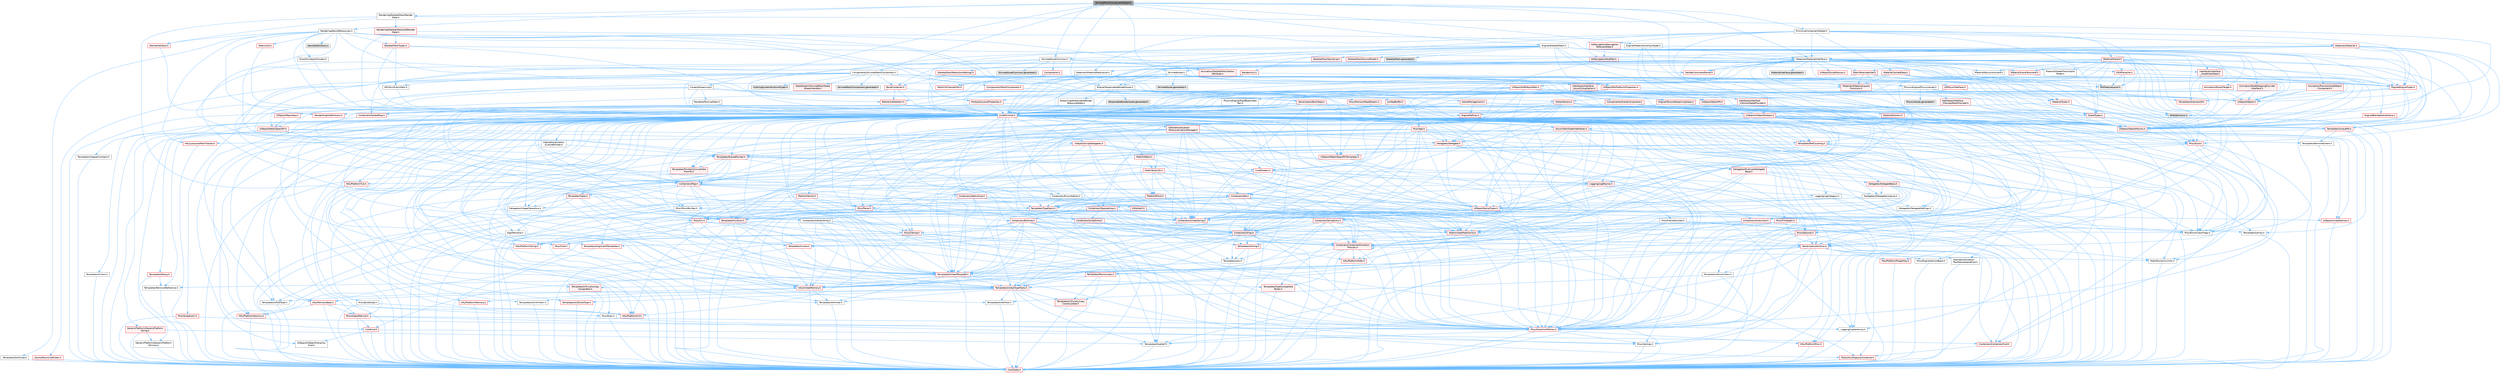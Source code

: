 digraph "SkinnedMeshComponentHelper.h"
{
 // INTERACTIVE_SVG=YES
 // LATEX_PDF_SIZE
  bgcolor="transparent";
  edge [fontname=Helvetica,fontsize=10,labelfontname=Helvetica,labelfontsize=10];
  node [fontname=Helvetica,fontsize=10,shape=box,height=0.2,width=0.4];
  Node1 [id="Node000001",label="SkinnedMeshComponentHelper.h",height=0.2,width=0.4,color="gray40", fillcolor="grey60", style="filled", fontcolor="black",tooltip=" "];
  Node1 -> Node2 [id="edge1_Node000001_Node000002",color="steelblue1",style="solid",tooltip=" "];
  Node2 [id="Node000002",label="Components/SkinnedMeshComponent.h",height=0.2,width=0.4,color="grey40", fillcolor="white", style="filled",URL="$da/d62/SkinnedMeshComponent_8h.html",tooltip=" "];
  Node2 -> Node3 [id="edge2_Node000002_Node000003",color="steelblue1",style="solid",tooltip=" "];
  Node3 [id="Node000003",label="CoreMinimal.h",height=0.2,width=0.4,color="red", fillcolor="#FFF0F0", style="filled",URL="$d7/d67/CoreMinimal_8h.html",tooltip=" "];
  Node3 -> Node4 [id="edge3_Node000003_Node000004",color="steelblue1",style="solid",tooltip=" "];
  Node4 [id="Node000004",label="CoreTypes.h",height=0.2,width=0.4,color="red", fillcolor="#FFF0F0", style="filled",URL="$dc/dec/CoreTypes_8h.html",tooltip=" "];
  Node3 -> Node18 [id="edge4_Node000003_Node000018",color="steelblue1",style="solid",tooltip=" "];
  Node18 [id="Node000018",label="CoreFwd.h",height=0.2,width=0.4,color="red", fillcolor="#FFF0F0", style="filled",URL="$d1/d1e/CoreFwd_8h.html",tooltip=" "];
  Node18 -> Node4 [id="edge5_Node000018_Node000004",color="steelblue1",style="solid",tooltip=" "];
  Node18 -> Node19 [id="edge6_Node000018_Node000019",color="steelblue1",style="solid",tooltip=" "];
  Node19 [id="Node000019",label="Containers/ContainersFwd.h",height=0.2,width=0.4,color="red", fillcolor="#FFF0F0", style="filled",URL="$d4/d0a/ContainersFwd_8h.html",tooltip=" "];
  Node19 -> Node4 [id="edge7_Node000019_Node000004",color="steelblue1",style="solid",tooltip=" "];
  Node19 -> Node20 [id="edge8_Node000019_Node000020",color="steelblue1",style="solid",tooltip=" "];
  Node20 [id="Node000020",label="Traits/IsContiguousContainer.h",height=0.2,width=0.4,color="red", fillcolor="#FFF0F0", style="filled",URL="$d5/d3c/IsContiguousContainer_8h.html",tooltip=" "];
  Node20 -> Node4 [id="edge9_Node000020_Node000004",color="steelblue1",style="solid",tooltip=" "];
  Node18 -> Node24 [id="edge10_Node000018_Node000024",color="steelblue1",style="solid",tooltip=" "];
  Node24 [id="Node000024",label="UObject/UObjectHierarchy\lFwd.h",height=0.2,width=0.4,color="grey40", fillcolor="white", style="filled",URL="$d3/d13/UObjectHierarchyFwd_8h.html",tooltip=" "];
  Node3 -> Node24 [id="edge11_Node000003_Node000024",color="steelblue1",style="solid",tooltip=" "];
  Node3 -> Node19 [id="edge12_Node000003_Node000019",color="steelblue1",style="solid",tooltip=" "];
  Node3 -> Node25 [id="edge13_Node000003_Node000025",color="steelblue1",style="solid",tooltip=" "];
  Node25 [id="Node000025",label="Misc/VarArgs.h",height=0.2,width=0.4,color="grey40", fillcolor="white", style="filled",URL="$d5/d6f/VarArgs_8h.html",tooltip=" "];
  Node25 -> Node4 [id="edge14_Node000025_Node000004",color="steelblue1",style="solid",tooltip=" "];
  Node3 -> Node26 [id="edge15_Node000003_Node000026",color="steelblue1",style="solid",tooltip=" "];
  Node26 [id="Node000026",label="Logging/LogVerbosity.h",height=0.2,width=0.4,color="grey40", fillcolor="white", style="filled",URL="$d2/d8f/LogVerbosity_8h.html",tooltip=" "];
  Node26 -> Node4 [id="edge16_Node000026_Node000004",color="steelblue1",style="solid",tooltip=" "];
  Node3 -> Node27 [id="edge17_Node000003_Node000027",color="steelblue1",style="solid",tooltip=" "];
  Node27 [id="Node000027",label="Misc/OutputDevice.h",height=0.2,width=0.4,color="red", fillcolor="#FFF0F0", style="filled",URL="$d7/d32/OutputDevice_8h.html",tooltip=" "];
  Node27 -> Node18 [id="edge18_Node000027_Node000018",color="steelblue1",style="solid",tooltip=" "];
  Node27 -> Node4 [id="edge19_Node000027_Node000004",color="steelblue1",style="solid",tooltip=" "];
  Node27 -> Node26 [id="edge20_Node000027_Node000026",color="steelblue1",style="solid",tooltip=" "];
  Node27 -> Node25 [id="edge21_Node000027_Node000025",color="steelblue1",style="solid",tooltip=" "];
  Node3 -> Node33 [id="edge22_Node000003_Node000033",color="steelblue1",style="solid",tooltip=" "];
  Node33 [id="Node000033",label="HAL/PlatformCrt.h",height=0.2,width=0.4,color="red", fillcolor="#FFF0F0", style="filled",URL="$d8/d75/PlatformCrt_8h.html",tooltip=" "];
  Node3 -> Node43 [id="edge23_Node000003_Node000043",color="steelblue1",style="solid",tooltip=" "];
  Node43 [id="Node000043",label="HAL/PlatformMisc.h",height=0.2,width=0.4,color="red", fillcolor="#FFF0F0", style="filled",URL="$d0/df5/PlatformMisc_8h.html",tooltip=" "];
  Node43 -> Node4 [id="edge24_Node000043_Node000004",color="steelblue1",style="solid",tooltip=" "];
  Node3 -> Node62 [id="edge25_Node000003_Node000062",color="steelblue1",style="solid",tooltip=" "];
  Node62 [id="Node000062",label="Misc/AssertionMacros.h",height=0.2,width=0.4,color="red", fillcolor="#FFF0F0", style="filled",URL="$d0/dfa/AssertionMacros_8h.html",tooltip=" "];
  Node62 -> Node4 [id="edge26_Node000062_Node000004",color="steelblue1",style="solid",tooltip=" "];
  Node62 -> Node43 [id="edge27_Node000062_Node000043",color="steelblue1",style="solid",tooltip=" "];
  Node62 -> Node63 [id="edge28_Node000062_Node000063",color="steelblue1",style="solid",tooltip=" "];
  Node63 [id="Node000063",label="Templates/EnableIf.h",height=0.2,width=0.4,color="grey40", fillcolor="white", style="filled",URL="$d7/d60/EnableIf_8h.html",tooltip=" "];
  Node63 -> Node4 [id="edge29_Node000063_Node000004",color="steelblue1",style="solid",tooltip=" "];
  Node62 -> Node25 [id="edge30_Node000062_Node000025",color="steelblue1",style="solid",tooltip=" "];
  Node3 -> Node71 [id="edge31_Node000003_Node000071",color="steelblue1",style="solid",tooltip=" "];
  Node71 [id="Node000071",label="Templates/IsPointer.h",height=0.2,width=0.4,color="grey40", fillcolor="white", style="filled",URL="$d7/d05/IsPointer_8h.html",tooltip=" "];
  Node71 -> Node4 [id="edge32_Node000071_Node000004",color="steelblue1",style="solid",tooltip=" "];
  Node3 -> Node72 [id="edge33_Node000003_Node000072",color="steelblue1",style="solid",tooltip=" "];
  Node72 [id="Node000072",label="HAL/PlatformMemory.h",height=0.2,width=0.4,color="red", fillcolor="#FFF0F0", style="filled",URL="$de/d68/PlatformMemory_8h.html",tooltip=" "];
  Node72 -> Node4 [id="edge34_Node000072_Node000004",color="steelblue1",style="solid",tooltip=" "];
  Node3 -> Node55 [id="edge35_Node000003_Node000055",color="steelblue1",style="solid",tooltip=" "];
  Node55 [id="Node000055",label="HAL/PlatformAtomics.h",height=0.2,width=0.4,color="red", fillcolor="#FFF0F0", style="filled",URL="$d3/d36/PlatformAtomics_8h.html",tooltip=" "];
  Node55 -> Node4 [id="edge36_Node000055_Node000004",color="steelblue1",style="solid",tooltip=" "];
  Node3 -> Node77 [id="edge37_Node000003_Node000077",color="steelblue1",style="solid",tooltip=" "];
  Node77 [id="Node000077",label="Misc/Exec.h",height=0.2,width=0.4,color="grey40", fillcolor="white", style="filled",URL="$de/ddb/Exec_8h.html",tooltip=" "];
  Node77 -> Node4 [id="edge38_Node000077_Node000004",color="steelblue1",style="solid",tooltip=" "];
  Node77 -> Node62 [id="edge39_Node000077_Node000062",color="steelblue1",style="solid",tooltip=" "];
  Node3 -> Node78 [id="edge40_Node000003_Node000078",color="steelblue1",style="solid",tooltip=" "];
  Node78 [id="Node000078",label="HAL/MemoryBase.h",height=0.2,width=0.4,color="red", fillcolor="#FFF0F0", style="filled",URL="$d6/d9f/MemoryBase_8h.html",tooltip=" "];
  Node78 -> Node4 [id="edge41_Node000078_Node000004",color="steelblue1",style="solid",tooltip=" "];
  Node78 -> Node55 [id="edge42_Node000078_Node000055",color="steelblue1",style="solid",tooltip=" "];
  Node78 -> Node33 [id="edge43_Node000078_Node000033",color="steelblue1",style="solid",tooltip=" "];
  Node78 -> Node77 [id="edge44_Node000078_Node000077",color="steelblue1",style="solid",tooltip=" "];
  Node78 -> Node27 [id="edge45_Node000078_Node000027",color="steelblue1",style="solid",tooltip=" "];
  Node3 -> Node88 [id="edge46_Node000003_Node000088",color="steelblue1",style="solid",tooltip=" "];
  Node88 [id="Node000088",label="HAL/UnrealMemory.h",height=0.2,width=0.4,color="red", fillcolor="#FFF0F0", style="filled",URL="$d9/d96/UnrealMemory_8h.html",tooltip=" "];
  Node88 -> Node4 [id="edge47_Node000088_Node000004",color="steelblue1",style="solid",tooltip=" "];
  Node88 -> Node78 [id="edge48_Node000088_Node000078",color="steelblue1",style="solid",tooltip=" "];
  Node88 -> Node72 [id="edge49_Node000088_Node000072",color="steelblue1",style="solid",tooltip=" "];
  Node88 -> Node71 [id="edge50_Node000088_Node000071",color="steelblue1",style="solid",tooltip=" "];
  Node3 -> Node90 [id="edge51_Node000003_Node000090",color="steelblue1",style="solid",tooltip=" "];
  Node90 [id="Node000090",label="Templates/IsArithmetic.h",height=0.2,width=0.4,color="grey40", fillcolor="white", style="filled",URL="$d2/d5d/IsArithmetic_8h.html",tooltip=" "];
  Node90 -> Node4 [id="edge52_Node000090_Node000004",color="steelblue1",style="solid",tooltip=" "];
  Node3 -> Node84 [id="edge53_Node000003_Node000084",color="steelblue1",style="solid",tooltip=" "];
  Node84 [id="Node000084",label="Templates/AndOrNot.h",height=0.2,width=0.4,color="grey40", fillcolor="white", style="filled",URL="$db/d0a/AndOrNot_8h.html",tooltip=" "];
  Node84 -> Node4 [id="edge54_Node000084_Node000004",color="steelblue1",style="solid",tooltip=" "];
  Node3 -> Node91 [id="edge55_Node000003_Node000091",color="steelblue1",style="solid",tooltip=" "];
  Node91 [id="Node000091",label="Templates/IsPODType.h",height=0.2,width=0.4,color="grey40", fillcolor="white", style="filled",URL="$d7/db1/IsPODType_8h.html",tooltip=" "];
  Node91 -> Node4 [id="edge56_Node000091_Node000004",color="steelblue1",style="solid",tooltip=" "];
  Node3 -> Node92 [id="edge57_Node000003_Node000092",color="steelblue1",style="solid",tooltip=" "];
  Node92 [id="Node000092",label="Templates/IsUECoreType.h",height=0.2,width=0.4,color="red", fillcolor="#FFF0F0", style="filled",URL="$d1/db8/IsUECoreType_8h.html",tooltip=" "];
  Node92 -> Node4 [id="edge58_Node000092_Node000004",color="steelblue1",style="solid",tooltip=" "];
  Node3 -> Node85 [id="edge59_Node000003_Node000085",color="steelblue1",style="solid",tooltip=" "];
  Node85 [id="Node000085",label="Templates/IsTriviallyCopy\lConstructible.h",height=0.2,width=0.4,color="red", fillcolor="#FFF0F0", style="filled",URL="$d3/d78/IsTriviallyCopyConstructible_8h.html",tooltip=" "];
  Node85 -> Node4 [id="edge60_Node000085_Node000004",color="steelblue1",style="solid",tooltip=" "];
  Node3 -> Node93 [id="edge61_Node000003_Node000093",color="steelblue1",style="solid",tooltip=" "];
  Node93 [id="Node000093",label="Templates/UnrealTypeTraits.h",height=0.2,width=0.4,color="red", fillcolor="#FFF0F0", style="filled",URL="$d2/d2d/UnrealTypeTraits_8h.html",tooltip=" "];
  Node93 -> Node4 [id="edge62_Node000093_Node000004",color="steelblue1",style="solid",tooltip=" "];
  Node93 -> Node71 [id="edge63_Node000093_Node000071",color="steelblue1",style="solid",tooltip=" "];
  Node93 -> Node62 [id="edge64_Node000093_Node000062",color="steelblue1",style="solid",tooltip=" "];
  Node93 -> Node84 [id="edge65_Node000093_Node000084",color="steelblue1",style="solid",tooltip=" "];
  Node93 -> Node63 [id="edge66_Node000093_Node000063",color="steelblue1",style="solid",tooltip=" "];
  Node93 -> Node90 [id="edge67_Node000093_Node000090",color="steelblue1",style="solid",tooltip=" "];
  Node93 -> Node91 [id="edge68_Node000093_Node000091",color="steelblue1",style="solid",tooltip=" "];
  Node93 -> Node92 [id="edge69_Node000093_Node000092",color="steelblue1",style="solid",tooltip=" "];
  Node93 -> Node85 [id="edge70_Node000093_Node000085",color="steelblue1",style="solid",tooltip=" "];
  Node3 -> Node63 [id="edge71_Node000003_Node000063",color="steelblue1",style="solid",tooltip=" "];
  Node3 -> Node95 [id="edge72_Node000003_Node000095",color="steelblue1",style="solid",tooltip=" "];
  Node95 [id="Node000095",label="Templates/RemoveReference.h",height=0.2,width=0.4,color="grey40", fillcolor="white", style="filled",URL="$da/dbe/RemoveReference_8h.html",tooltip=" "];
  Node95 -> Node4 [id="edge73_Node000095_Node000004",color="steelblue1",style="solid",tooltip=" "];
  Node3 -> Node96 [id="edge74_Node000003_Node000096",color="steelblue1",style="solid",tooltip=" "];
  Node96 [id="Node000096",label="Templates/IntegralConstant.h",height=0.2,width=0.4,color="grey40", fillcolor="white", style="filled",URL="$db/d1b/IntegralConstant_8h.html",tooltip=" "];
  Node96 -> Node4 [id="edge75_Node000096_Node000004",color="steelblue1",style="solid",tooltip=" "];
  Node3 -> Node97 [id="edge76_Node000003_Node000097",color="steelblue1",style="solid",tooltip=" "];
  Node97 [id="Node000097",label="Templates/IsClass.h",height=0.2,width=0.4,color="grey40", fillcolor="white", style="filled",URL="$db/dcb/IsClass_8h.html",tooltip=" "];
  Node97 -> Node4 [id="edge77_Node000097_Node000004",color="steelblue1",style="solid",tooltip=" "];
  Node3 -> Node98 [id="edge78_Node000003_Node000098",color="steelblue1",style="solid",tooltip=" "];
  Node98 [id="Node000098",label="Templates/TypeCompatible\lBytes.h",height=0.2,width=0.4,color="red", fillcolor="#FFF0F0", style="filled",URL="$df/d0a/TypeCompatibleBytes_8h.html",tooltip=" "];
  Node98 -> Node4 [id="edge79_Node000098_Node000004",color="steelblue1",style="solid",tooltip=" "];
  Node3 -> Node20 [id="edge80_Node000003_Node000020",color="steelblue1",style="solid",tooltip=" "];
  Node3 -> Node99 [id="edge81_Node000003_Node000099",color="steelblue1",style="solid",tooltip=" "];
  Node99 [id="Node000099",label="Templates/UnrealTemplate.h",height=0.2,width=0.4,color="red", fillcolor="#FFF0F0", style="filled",URL="$d4/d24/UnrealTemplate_8h.html",tooltip=" "];
  Node99 -> Node4 [id="edge82_Node000099_Node000004",color="steelblue1",style="solid",tooltip=" "];
  Node99 -> Node71 [id="edge83_Node000099_Node000071",color="steelblue1",style="solid",tooltip=" "];
  Node99 -> Node88 [id="edge84_Node000099_Node000088",color="steelblue1",style="solid",tooltip=" "];
  Node99 -> Node93 [id="edge85_Node000099_Node000093",color="steelblue1",style="solid",tooltip=" "];
  Node99 -> Node95 [id="edge86_Node000099_Node000095",color="steelblue1",style="solid",tooltip=" "];
  Node99 -> Node98 [id="edge87_Node000099_Node000098",color="steelblue1",style="solid",tooltip=" "];
  Node99 -> Node20 [id="edge88_Node000099_Node000020",color="steelblue1",style="solid",tooltip=" "];
  Node3 -> Node48 [id="edge89_Node000003_Node000048",color="steelblue1",style="solid",tooltip=" "];
  Node48 [id="Node000048",label="Math/NumericLimits.h",height=0.2,width=0.4,color="grey40", fillcolor="white", style="filled",URL="$df/d1b/NumericLimits_8h.html",tooltip=" "];
  Node48 -> Node4 [id="edge90_Node000048_Node000004",color="steelblue1",style="solid",tooltip=" "];
  Node3 -> Node103 [id="edge91_Node000003_Node000103",color="steelblue1",style="solid",tooltip=" "];
  Node103 [id="Node000103",label="HAL/PlatformMath.h",height=0.2,width=0.4,color="red", fillcolor="#FFF0F0", style="filled",URL="$dc/d53/PlatformMath_8h.html",tooltip=" "];
  Node103 -> Node4 [id="edge92_Node000103_Node000004",color="steelblue1",style="solid",tooltip=" "];
  Node3 -> Node86 [id="edge93_Node000003_Node000086",color="steelblue1",style="solid",tooltip=" "];
  Node86 [id="Node000086",label="Templates/IsTriviallyCopy\lAssignable.h",height=0.2,width=0.4,color="red", fillcolor="#FFF0F0", style="filled",URL="$d2/df2/IsTriviallyCopyAssignable_8h.html",tooltip=" "];
  Node86 -> Node4 [id="edge94_Node000086_Node000004",color="steelblue1",style="solid",tooltip=" "];
  Node3 -> Node111 [id="edge95_Node000003_Node000111",color="steelblue1",style="solid",tooltip=" "];
  Node111 [id="Node000111",label="Templates/MemoryOps.h",height=0.2,width=0.4,color="red", fillcolor="#FFF0F0", style="filled",URL="$db/dea/MemoryOps_8h.html",tooltip=" "];
  Node111 -> Node4 [id="edge96_Node000111_Node000004",color="steelblue1",style="solid",tooltip=" "];
  Node111 -> Node88 [id="edge97_Node000111_Node000088",color="steelblue1",style="solid",tooltip=" "];
  Node111 -> Node86 [id="edge98_Node000111_Node000086",color="steelblue1",style="solid",tooltip=" "];
  Node111 -> Node85 [id="edge99_Node000111_Node000085",color="steelblue1",style="solid",tooltip=" "];
  Node111 -> Node93 [id="edge100_Node000111_Node000093",color="steelblue1",style="solid",tooltip=" "];
  Node3 -> Node112 [id="edge101_Node000003_Node000112",color="steelblue1",style="solid",tooltip=" "];
  Node112 [id="Node000112",label="Containers/ContainerAllocation\lPolicies.h",height=0.2,width=0.4,color="red", fillcolor="#FFF0F0", style="filled",URL="$d7/dff/ContainerAllocationPolicies_8h.html",tooltip=" "];
  Node112 -> Node4 [id="edge102_Node000112_Node000004",color="steelblue1",style="solid",tooltip=" "];
  Node112 -> Node112 [id="edge103_Node000112_Node000112",color="steelblue1",style="solid",tooltip=" "];
  Node112 -> Node103 [id="edge104_Node000112_Node000103",color="steelblue1",style="solid",tooltip=" "];
  Node112 -> Node88 [id="edge105_Node000112_Node000088",color="steelblue1",style="solid",tooltip=" "];
  Node112 -> Node48 [id="edge106_Node000112_Node000048",color="steelblue1",style="solid",tooltip=" "];
  Node112 -> Node62 [id="edge107_Node000112_Node000062",color="steelblue1",style="solid",tooltip=" "];
  Node112 -> Node111 [id="edge108_Node000112_Node000111",color="steelblue1",style="solid",tooltip=" "];
  Node112 -> Node98 [id="edge109_Node000112_Node000098",color="steelblue1",style="solid",tooltip=" "];
  Node3 -> Node115 [id="edge110_Node000003_Node000115",color="steelblue1",style="solid",tooltip=" "];
  Node115 [id="Node000115",label="Templates/IsEnumClass.h",height=0.2,width=0.4,color="grey40", fillcolor="white", style="filled",URL="$d7/d15/IsEnumClass_8h.html",tooltip=" "];
  Node115 -> Node4 [id="edge111_Node000115_Node000004",color="steelblue1",style="solid",tooltip=" "];
  Node115 -> Node84 [id="edge112_Node000115_Node000084",color="steelblue1",style="solid",tooltip=" "];
  Node3 -> Node116 [id="edge113_Node000003_Node000116",color="steelblue1",style="solid",tooltip=" "];
  Node116 [id="Node000116",label="HAL/PlatformProperties.h",height=0.2,width=0.4,color="red", fillcolor="#FFF0F0", style="filled",URL="$d9/db0/PlatformProperties_8h.html",tooltip=" "];
  Node116 -> Node4 [id="edge114_Node000116_Node000004",color="steelblue1",style="solid",tooltip=" "];
  Node3 -> Node119 [id="edge115_Node000003_Node000119",color="steelblue1",style="solid",tooltip=" "];
  Node119 [id="Node000119",label="Misc/EngineVersionBase.h",height=0.2,width=0.4,color="grey40", fillcolor="white", style="filled",URL="$d5/d2b/EngineVersionBase_8h.html",tooltip=" "];
  Node119 -> Node4 [id="edge116_Node000119_Node000004",color="steelblue1",style="solid",tooltip=" "];
  Node3 -> Node120 [id="edge117_Node000003_Node000120",color="steelblue1",style="solid",tooltip=" "];
  Node120 [id="Node000120",label="Internationalization\l/TextNamespaceFwd.h",height=0.2,width=0.4,color="grey40", fillcolor="white", style="filled",URL="$d8/d97/TextNamespaceFwd_8h.html",tooltip=" "];
  Node120 -> Node4 [id="edge118_Node000120_Node000004",color="steelblue1",style="solid",tooltip=" "];
  Node3 -> Node121 [id="edge119_Node000003_Node000121",color="steelblue1",style="solid",tooltip=" "];
  Node121 [id="Node000121",label="Serialization/Archive.h",height=0.2,width=0.4,color="red", fillcolor="#FFF0F0", style="filled",URL="$d7/d3b/Archive_8h.html",tooltip=" "];
  Node121 -> Node18 [id="edge120_Node000121_Node000018",color="steelblue1",style="solid",tooltip=" "];
  Node121 -> Node4 [id="edge121_Node000121_Node000004",color="steelblue1",style="solid",tooltip=" "];
  Node121 -> Node116 [id="edge122_Node000121_Node000116",color="steelblue1",style="solid",tooltip=" "];
  Node121 -> Node120 [id="edge123_Node000121_Node000120",color="steelblue1",style="solid",tooltip=" "];
  Node121 -> Node62 [id="edge124_Node000121_Node000062",color="steelblue1",style="solid",tooltip=" "];
  Node121 -> Node119 [id="edge125_Node000121_Node000119",color="steelblue1",style="solid",tooltip=" "];
  Node121 -> Node25 [id="edge126_Node000121_Node000025",color="steelblue1",style="solid",tooltip=" "];
  Node121 -> Node63 [id="edge127_Node000121_Node000063",color="steelblue1",style="solid",tooltip=" "];
  Node121 -> Node115 [id="edge128_Node000121_Node000115",color="steelblue1",style="solid",tooltip=" "];
  Node121 -> Node99 [id="edge129_Node000121_Node000099",color="steelblue1",style="solid",tooltip=" "];
  Node3 -> Node125 [id="edge130_Node000003_Node000125",color="steelblue1",style="solid",tooltip=" "];
  Node125 [id="Node000125",label="Templates/Less.h",height=0.2,width=0.4,color="grey40", fillcolor="white", style="filled",URL="$de/dc8/Less_8h.html",tooltip=" "];
  Node125 -> Node4 [id="edge131_Node000125_Node000004",color="steelblue1",style="solid",tooltip=" "];
  Node125 -> Node99 [id="edge132_Node000125_Node000099",color="steelblue1",style="solid",tooltip=" "];
  Node3 -> Node126 [id="edge133_Node000003_Node000126",color="steelblue1",style="solid",tooltip=" "];
  Node126 [id="Node000126",label="Templates/Sorting.h",height=0.2,width=0.4,color="red", fillcolor="#FFF0F0", style="filled",URL="$d3/d9e/Sorting_8h.html",tooltip=" "];
  Node126 -> Node4 [id="edge134_Node000126_Node000004",color="steelblue1",style="solid",tooltip=" "];
  Node126 -> Node103 [id="edge135_Node000126_Node000103",color="steelblue1",style="solid",tooltip=" "];
  Node126 -> Node125 [id="edge136_Node000126_Node000125",color="steelblue1",style="solid",tooltip=" "];
  Node3 -> Node137 [id="edge137_Node000003_Node000137",color="steelblue1",style="solid",tooltip=" "];
  Node137 [id="Node000137",label="Misc/Char.h",height=0.2,width=0.4,color="red", fillcolor="#FFF0F0", style="filled",URL="$d0/d58/Char_8h.html",tooltip=" "];
  Node137 -> Node4 [id="edge138_Node000137_Node000004",color="steelblue1",style="solid",tooltip=" "];
  Node3 -> Node140 [id="edge139_Node000003_Node000140",color="steelblue1",style="solid",tooltip=" "];
  Node140 [id="Node000140",label="GenericPlatform/GenericPlatform\lStricmp.h",height=0.2,width=0.4,color="grey40", fillcolor="white", style="filled",URL="$d2/d86/GenericPlatformStricmp_8h.html",tooltip=" "];
  Node140 -> Node4 [id="edge140_Node000140_Node000004",color="steelblue1",style="solid",tooltip=" "];
  Node3 -> Node141 [id="edge141_Node000003_Node000141",color="steelblue1",style="solid",tooltip=" "];
  Node141 [id="Node000141",label="GenericPlatform/GenericPlatform\lString.h",height=0.2,width=0.4,color="red", fillcolor="#FFF0F0", style="filled",URL="$dd/d20/GenericPlatformString_8h.html",tooltip=" "];
  Node141 -> Node4 [id="edge142_Node000141_Node000004",color="steelblue1",style="solid",tooltip=" "];
  Node141 -> Node140 [id="edge143_Node000141_Node000140",color="steelblue1",style="solid",tooltip=" "];
  Node141 -> Node63 [id="edge144_Node000141_Node000063",color="steelblue1",style="solid",tooltip=" "];
  Node3 -> Node74 [id="edge145_Node000003_Node000074",color="steelblue1",style="solid",tooltip=" "];
  Node74 [id="Node000074",label="HAL/PlatformString.h",height=0.2,width=0.4,color="red", fillcolor="#FFF0F0", style="filled",URL="$db/db5/PlatformString_8h.html",tooltip=" "];
  Node74 -> Node4 [id="edge146_Node000074_Node000004",color="steelblue1",style="solid",tooltip=" "];
  Node3 -> Node144 [id="edge147_Node000003_Node000144",color="steelblue1",style="solid",tooltip=" "];
  Node144 [id="Node000144",label="Misc/CString.h",height=0.2,width=0.4,color="red", fillcolor="#FFF0F0", style="filled",URL="$d2/d49/CString_8h.html",tooltip=" "];
  Node144 -> Node4 [id="edge148_Node000144_Node000004",color="steelblue1",style="solid",tooltip=" "];
  Node144 -> Node33 [id="edge149_Node000144_Node000033",color="steelblue1",style="solid",tooltip=" "];
  Node144 -> Node74 [id="edge150_Node000144_Node000074",color="steelblue1",style="solid",tooltip=" "];
  Node144 -> Node62 [id="edge151_Node000144_Node000062",color="steelblue1",style="solid",tooltip=" "];
  Node144 -> Node137 [id="edge152_Node000144_Node000137",color="steelblue1",style="solid",tooltip=" "];
  Node144 -> Node25 [id="edge153_Node000144_Node000025",color="steelblue1",style="solid",tooltip=" "];
  Node3 -> Node145 [id="edge154_Node000003_Node000145",color="steelblue1",style="solid",tooltip=" "];
  Node145 [id="Node000145",label="Misc/Crc.h",height=0.2,width=0.4,color="red", fillcolor="#FFF0F0", style="filled",URL="$d4/dd2/Crc_8h.html",tooltip=" "];
  Node145 -> Node4 [id="edge155_Node000145_Node000004",color="steelblue1",style="solid",tooltip=" "];
  Node145 -> Node74 [id="edge156_Node000145_Node000074",color="steelblue1",style="solid",tooltip=" "];
  Node145 -> Node62 [id="edge157_Node000145_Node000062",color="steelblue1",style="solid",tooltip=" "];
  Node145 -> Node144 [id="edge158_Node000145_Node000144",color="steelblue1",style="solid",tooltip=" "];
  Node145 -> Node137 [id="edge159_Node000145_Node000137",color="steelblue1",style="solid",tooltip=" "];
  Node145 -> Node93 [id="edge160_Node000145_Node000093",color="steelblue1",style="solid",tooltip=" "];
  Node3 -> Node136 [id="edge161_Node000003_Node000136",color="steelblue1",style="solid",tooltip=" "];
  Node136 [id="Node000136",label="Math/UnrealMathUtility.h",height=0.2,width=0.4,color="red", fillcolor="#FFF0F0", style="filled",URL="$db/db8/UnrealMathUtility_8h.html",tooltip=" "];
  Node136 -> Node4 [id="edge162_Node000136_Node000004",color="steelblue1",style="solid",tooltip=" "];
  Node136 -> Node62 [id="edge163_Node000136_Node000062",color="steelblue1",style="solid",tooltip=" "];
  Node136 -> Node103 [id="edge164_Node000136_Node000103",color="steelblue1",style="solid",tooltip=" "];
  Node3 -> Node146 [id="edge165_Node000003_Node000146",color="steelblue1",style="solid",tooltip=" "];
  Node146 [id="Node000146",label="Containers/UnrealString.h",height=0.2,width=0.4,color="red", fillcolor="#FFF0F0", style="filled",URL="$d5/dba/UnrealString_8h.html",tooltip=" "];
  Node3 -> Node150 [id="edge166_Node000003_Node000150",color="steelblue1",style="solid",tooltip=" "];
  Node150 [id="Node000150",label="Containers/Array.h",height=0.2,width=0.4,color="red", fillcolor="#FFF0F0", style="filled",URL="$df/dd0/Array_8h.html",tooltip=" "];
  Node150 -> Node4 [id="edge167_Node000150_Node000004",color="steelblue1",style="solid",tooltip=" "];
  Node150 -> Node62 [id="edge168_Node000150_Node000062",color="steelblue1",style="solid",tooltip=" "];
  Node150 -> Node88 [id="edge169_Node000150_Node000088",color="steelblue1",style="solid",tooltip=" "];
  Node150 -> Node93 [id="edge170_Node000150_Node000093",color="steelblue1",style="solid",tooltip=" "];
  Node150 -> Node99 [id="edge171_Node000150_Node000099",color="steelblue1",style="solid",tooltip=" "];
  Node150 -> Node112 [id="edge172_Node000150_Node000112",color="steelblue1",style="solid",tooltip=" "];
  Node150 -> Node121 [id="edge173_Node000150_Node000121",color="steelblue1",style="solid",tooltip=" "];
  Node150 -> Node129 [id="edge174_Node000150_Node000129",color="steelblue1",style="solid",tooltip=" "];
  Node129 [id="Node000129",label="Templates/Invoke.h",height=0.2,width=0.4,color="red", fillcolor="#FFF0F0", style="filled",URL="$d7/deb/Invoke_8h.html",tooltip=" "];
  Node129 -> Node4 [id="edge175_Node000129_Node000004",color="steelblue1",style="solid",tooltip=" "];
  Node129 -> Node99 [id="edge176_Node000129_Node000099",color="steelblue1",style="solid",tooltip=" "];
  Node150 -> Node125 [id="edge177_Node000150_Node000125",color="steelblue1",style="solid",tooltip=" "];
  Node150 -> Node126 [id="edge178_Node000150_Node000126",color="steelblue1",style="solid",tooltip=" "];
  Node150 -> Node173 [id="edge179_Node000150_Node000173",color="steelblue1",style="solid",tooltip=" "];
  Node173 [id="Node000173",label="Templates/AlignmentTemplates.h",height=0.2,width=0.4,color="red", fillcolor="#FFF0F0", style="filled",URL="$dd/d32/AlignmentTemplates_8h.html",tooltip=" "];
  Node173 -> Node4 [id="edge180_Node000173_Node000004",color="steelblue1",style="solid",tooltip=" "];
  Node173 -> Node71 [id="edge181_Node000173_Node000071",color="steelblue1",style="solid",tooltip=" "];
  Node3 -> Node174 [id="edge182_Node000003_Node000174",color="steelblue1",style="solid",tooltip=" "];
  Node174 [id="Node000174",label="Misc/FrameNumber.h",height=0.2,width=0.4,color="grey40", fillcolor="white", style="filled",URL="$dd/dbd/FrameNumber_8h.html",tooltip=" "];
  Node174 -> Node4 [id="edge183_Node000174_Node000004",color="steelblue1",style="solid",tooltip=" "];
  Node174 -> Node48 [id="edge184_Node000174_Node000048",color="steelblue1",style="solid",tooltip=" "];
  Node174 -> Node136 [id="edge185_Node000174_Node000136",color="steelblue1",style="solid",tooltip=" "];
  Node174 -> Node63 [id="edge186_Node000174_Node000063",color="steelblue1",style="solid",tooltip=" "];
  Node174 -> Node93 [id="edge187_Node000174_Node000093",color="steelblue1",style="solid",tooltip=" "];
  Node3 -> Node175 [id="edge188_Node000003_Node000175",color="steelblue1",style="solid",tooltip=" "];
  Node175 [id="Node000175",label="Misc/Timespan.h",height=0.2,width=0.4,color="red", fillcolor="#FFF0F0", style="filled",URL="$da/dd9/Timespan_8h.html",tooltip=" "];
  Node175 -> Node4 [id="edge189_Node000175_Node000004",color="steelblue1",style="solid",tooltip=" "];
  Node175 -> Node136 [id="edge190_Node000175_Node000136",color="steelblue1",style="solid",tooltip=" "];
  Node175 -> Node62 [id="edge191_Node000175_Node000062",color="steelblue1",style="solid",tooltip=" "];
  Node3 -> Node177 [id="edge192_Node000003_Node000177",color="steelblue1",style="solid",tooltip=" "];
  Node177 [id="Node000177",label="Containers/StringConv.h",height=0.2,width=0.4,color="red", fillcolor="#FFF0F0", style="filled",URL="$d3/ddf/StringConv_8h.html",tooltip=" "];
  Node177 -> Node4 [id="edge193_Node000177_Node000004",color="steelblue1",style="solid",tooltip=" "];
  Node177 -> Node62 [id="edge194_Node000177_Node000062",color="steelblue1",style="solid",tooltip=" "];
  Node177 -> Node112 [id="edge195_Node000177_Node000112",color="steelblue1",style="solid",tooltip=" "];
  Node177 -> Node150 [id="edge196_Node000177_Node000150",color="steelblue1",style="solid",tooltip=" "];
  Node177 -> Node144 [id="edge197_Node000177_Node000144",color="steelblue1",style="solid",tooltip=" "];
  Node177 -> Node178 [id="edge198_Node000177_Node000178",color="steelblue1",style="solid",tooltip=" "];
  Node178 [id="Node000178",label="Templates/IsArray.h",height=0.2,width=0.4,color="grey40", fillcolor="white", style="filled",URL="$d8/d8d/IsArray_8h.html",tooltip=" "];
  Node178 -> Node4 [id="edge199_Node000178_Node000004",color="steelblue1",style="solid",tooltip=" "];
  Node177 -> Node99 [id="edge200_Node000177_Node000099",color="steelblue1",style="solid",tooltip=" "];
  Node177 -> Node93 [id="edge201_Node000177_Node000093",color="steelblue1",style="solid",tooltip=" "];
  Node177 -> Node20 [id="edge202_Node000177_Node000020",color="steelblue1",style="solid",tooltip=" "];
  Node3 -> Node179 [id="edge203_Node000003_Node000179",color="steelblue1",style="solid",tooltip=" "];
  Node179 [id="Node000179",label="UObject/UnrealNames.h",height=0.2,width=0.4,color="red", fillcolor="#FFF0F0", style="filled",URL="$d8/db1/UnrealNames_8h.html",tooltip=" "];
  Node179 -> Node4 [id="edge204_Node000179_Node000004",color="steelblue1",style="solid",tooltip=" "];
  Node3 -> Node181 [id="edge205_Node000003_Node000181",color="steelblue1",style="solid",tooltip=" "];
  Node181 [id="Node000181",label="UObject/NameTypes.h",height=0.2,width=0.4,color="red", fillcolor="#FFF0F0", style="filled",URL="$d6/d35/NameTypes_8h.html",tooltip=" "];
  Node181 -> Node4 [id="edge206_Node000181_Node000004",color="steelblue1",style="solid",tooltip=" "];
  Node181 -> Node62 [id="edge207_Node000181_Node000062",color="steelblue1",style="solid",tooltip=" "];
  Node181 -> Node88 [id="edge208_Node000181_Node000088",color="steelblue1",style="solid",tooltip=" "];
  Node181 -> Node93 [id="edge209_Node000181_Node000093",color="steelblue1",style="solid",tooltip=" "];
  Node181 -> Node99 [id="edge210_Node000181_Node000099",color="steelblue1",style="solid",tooltip=" "];
  Node181 -> Node146 [id="edge211_Node000181_Node000146",color="steelblue1",style="solid",tooltip=" "];
  Node181 -> Node177 [id="edge212_Node000181_Node000177",color="steelblue1",style="solid",tooltip=" "];
  Node181 -> Node179 [id="edge213_Node000181_Node000179",color="steelblue1",style="solid",tooltip=" "];
  Node3 -> Node189 [id="edge214_Node000003_Node000189",color="steelblue1",style="solid",tooltip=" "];
  Node189 [id="Node000189",label="Misc/Parse.h",height=0.2,width=0.4,color="red", fillcolor="#FFF0F0", style="filled",URL="$dc/d71/Parse_8h.html",tooltip=" "];
  Node189 -> Node146 [id="edge215_Node000189_Node000146",color="steelblue1",style="solid",tooltip=" "];
  Node189 -> Node4 [id="edge216_Node000189_Node000004",color="steelblue1",style="solid",tooltip=" "];
  Node189 -> Node33 [id="edge217_Node000189_Node000033",color="steelblue1",style="solid",tooltip=" "];
  Node189 -> Node50 [id="edge218_Node000189_Node000050",color="steelblue1",style="solid",tooltip=" "];
  Node50 [id="Node000050",label="Misc/EnumClassFlags.h",height=0.2,width=0.4,color="grey40", fillcolor="white", style="filled",URL="$d8/de7/EnumClassFlags_8h.html",tooltip=" "];
  Node189 -> Node190 [id="edge219_Node000189_Node000190",color="steelblue1",style="solid",tooltip=" "];
  Node190 [id="Node000190",label="Templates/Function.h",height=0.2,width=0.4,color="red", fillcolor="#FFF0F0", style="filled",URL="$df/df5/Function_8h.html",tooltip=" "];
  Node190 -> Node4 [id="edge220_Node000190_Node000004",color="steelblue1",style="solid",tooltip=" "];
  Node190 -> Node62 [id="edge221_Node000190_Node000062",color="steelblue1",style="solid",tooltip=" "];
  Node190 -> Node88 [id="edge222_Node000190_Node000088",color="steelblue1",style="solid",tooltip=" "];
  Node190 -> Node93 [id="edge223_Node000190_Node000093",color="steelblue1",style="solid",tooltip=" "];
  Node190 -> Node129 [id="edge224_Node000190_Node000129",color="steelblue1",style="solid",tooltip=" "];
  Node190 -> Node99 [id="edge225_Node000190_Node000099",color="steelblue1",style="solid",tooltip=" "];
  Node190 -> Node136 [id="edge226_Node000190_Node000136",color="steelblue1",style="solid",tooltip=" "];
  Node3 -> Node173 [id="edge227_Node000003_Node000173",color="steelblue1",style="solid",tooltip=" "];
  Node3 -> Node192 [id="edge228_Node000003_Node000192",color="steelblue1",style="solid",tooltip=" "];
  Node192 [id="Node000192",label="Misc/StructBuilder.h",height=0.2,width=0.4,color="grey40", fillcolor="white", style="filled",URL="$d9/db3/StructBuilder_8h.html",tooltip=" "];
  Node192 -> Node4 [id="edge229_Node000192_Node000004",color="steelblue1",style="solid",tooltip=" "];
  Node192 -> Node136 [id="edge230_Node000192_Node000136",color="steelblue1",style="solid",tooltip=" "];
  Node192 -> Node173 [id="edge231_Node000192_Node000173",color="steelblue1",style="solid",tooltip=" "];
  Node3 -> Node105 [id="edge232_Node000003_Node000105",color="steelblue1",style="solid",tooltip=" "];
  Node105 [id="Node000105",label="Templates/Decay.h",height=0.2,width=0.4,color="red", fillcolor="#FFF0F0", style="filled",URL="$dd/d0f/Decay_8h.html",tooltip=" "];
  Node105 -> Node4 [id="edge233_Node000105_Node000004",color="steelblue1",style="solid",tooltip=" "];
  Node105 -> Node95 [id="edge234_Node000105_Node000095",color="steelblue1",style="solid",tooltip=" "];
  Node3 -> Node193 [id="edge235_Node000003_Node000193",color="steelblue1",style="solid",tooltip=" "];
  Node193 [id="Node000193",label="Templates/PointerIsConvertible\lFromTo.h",height=0.2,width=0.4,color="red", fillcolor="#FFF0F0", style="filled",URL="$d6/d65/PointerIsConvertibleFromTo_8h.html",tooltip=" "];
  Node193 -> Node4 [id="edge236_Node000193_Node000004",color="steelblue1",style="solid",tooltip=" "];
  Node3 -> Node129 [id="edge237_Node000003_Node000129",color="steelblue1",style="solid",tooltip=" "];
  Node3 -> Node190 [id="edge238_Node000003_Node000190",color="steelblue1",style="solid",tooltip=" "];
  Node3 -> Node162 [id="edge239_Node000003_Node000162",color="steelblue1",style="solid",tooltip=" "];
  Node162 [id="Node000162",label="Templates/TypeHash.h",height=0.2,width=0.4,color="red", fillcolor="#FFF0F0", style="filled",URL="$d1/d62/TypeHash_8h.html",tooltip=" "];
  Node162 -> Node4 [id="edge240_Node000162_Node000004",color="steelblue1",style="solid",tooltip=" "];
  Node162 -> Node145 [id="edge241_Node000162_Node000145",color="steelblue1",style="solid",tooltip=" "];
  Node3 -> Node194 [id="edge242_Node000003_Node000194",color="steelblue1",style="solid",tooltip=" "];
  Node194 [id="Node000194",label="Containers/ScriptArray.h",height=0.2,width=0.4,color="red", fillcolor="#FFF0F0", style="filled",URL="$dc/daf/ScriptArray_8h.html",tooltip=" "];
  Node194 -> Node4 [id="edge243_Node000194_Node000004",color="steelblue1",style="solid",tooltip=" "];
  Node194 -> Node62 [id="edge244_Node000194_Node000062",color="steelblue1",style="solid",tooltip=" "];
  Node194 -> Node88 [id="edge245_Node000194_Node000088",color="steelblue1",style="solid",tooltip=" "];
  Node194 -> Node112 [id="edge246_Node000194_Node000112",color="steelblue1",style="solid",tooltip=" "];
  Node194 -> Node150 [id="edge247_Node000194_Node000150",color="steelblue1",style="solid",tooltip=" "];
  Node3 -> Node195 [id="edge248_Node000003_Node000195",color="steelblue1",style="solid",tooltip=" "];
  Node195 [id="Node000195",label="Containers/BitArray.h",height=0.2,width=0.4,color="red", fillcolor="#FFF0F0", style="filled",URL="$d1/de4/BitArray_8h.html",tooltip=" "];
  Node195 -> Node112 [id="edge249_Node000195_Node000112",color="steelblue1",style="solid",tooltip=" "];
  Node195 -> Node4 [id="edge250_Node000195_Node000004",color="steelblue1",style="solid",tooltip=" "];
  Node195 -> Node55 [id="edge251_Node000195_Node000055",color="steelblue1",style="solid",tooltip=" "];
  Node195 -> Node88 [id="edge252_Node000195_Node000088",color="steelblue1",style="solid",tooltip=" "];
  Node195 -> Node136 [id="edge253_Node000195_Node000136",color="steelblue1",style="solid",tooltip=" "];
  Node195 -> Node62 [id="edge254_Node000195_Node000062",color="steelblue1",style="solid",tooltip=" "];
  Node195 -> Node50 [id="edge255_Node000195_Node000050",color="steelblue1",style="solid",tooltip=" "];
  Node195 -> Node121 [id="edge256_Node000195_Node000121",color="steelblue1",style="solid",tooltip=" "];
  Node195 -> Node63 [id="edge257_Node000195_Node000063",color="steelblue1",style="solid",tooltip=" "];
  Node195 -> Node129 [id="edge258_Node000195_Node000129",color="steelblue1",style="solid",tooltip=" "];
  Node195 -> Node99 [id="edge259_Node000195_Node000099",color="steelblue1",style="solid",tooltip=" "];
  Node195 -> Node93 [id="edge260_Node000195_Node000093",color="steelblue1",style="solid",tooltip=" "];
  Node3 -> Node196 [id="edge261_Node000003_Node000196",color="steelblue1",style="solid",tooltip=" "];
  Node196 [id="Node000196",label="Containers/SparseArray.h",height=0.2,width=0.4,color="red", fillcolor="#FFF0F0", style="filled",URL="$d5/dbf/SparseArray_8h.html",tooltip=" "];
  Node196 -> Node4 [id="edge262_Node000196_Node000004",color="steelblue1",style="solid",tooltip=" "];
  Node196 -> Node62 [id="edge263_Node000196_Node000062",color="steelblue1",style="solid",tooltip=" "];
  Node196 -> Node88 [id="edge264_Node000196_Node000088",color="steelblue1",style="solid",tooltip=" "];
  Node196 -> Node93 [id="edge265_Node000196_Node000093",color="steelblue1",style="solid",tooltip=" "];
  Node196 -> Node99 [id="edge266_Node000196_Node000099",color="steelblue1",style="solid",tooltip=" "];
  Node196 -> Node112 [id="edge267_Node000196_Node000112",color="steelblue1",style="solid",tooltip=" "];
  Node196 -> Node125 [id="edge268_Node000196_Node000125",color="steelblue1",style="solid",tooltip=" "];
  Node196 -> Node150 [id="edge269_Node000196_Node000150",color="steelblue1",style="solid",tooltip=" "];
  Node196 -> Node136 [id="edge270_Node000196_Node000136",color="steelblue1",style="solid",tooltip=" "];
  Node196 -> Node194 [id="edge271_Node000196_Node000194",color="steelblue1",style="solid",tooltip=" "];
  Node196 -> Node195 [id="edge272_Node000196_Node000195",color="steelblue1",style="solid",tooltip=" "];
  Node196 -> Node146 [id="edge273_Node000196_Node000146",color="steelblue1",style="solid",tooltip=" "];
  Node3 -> Node212 [id="edge274_Node000003_Node000212",color="steelblue1",style="solid",tooltip=" "];
  Node212 [id="Node000212",label="Containers/Set.h",height=0.2,width=0.4,color="red", fillcolor="#FFF0F0", style="filled",URL="$d4/d45/Set_8h.html",tooltip=" "];
  Node212 -> Node112 [id="edge275_Node000212_Node000112",color="steelblue1",style="solid",tooltip=" "];
  Node212 -> Node196 [id="edge276_Node000212_Node000196",color="steelblue1",style="solid",tooltip=" "];
  Node212 -> Node19 [id="edge277_Node000212_Node000019",color="steelblue1",style="solid",tooltip=" "];
  Node212 -> Node136 [id="edge278_Node000212_Node000136",color="steelblue1",style="solid",tooltip=" "];
  Node212 -> Node62 [id="edge279_Node000212_Node000062",color="steelblue1",style="solid",tooltip=" "];
  Node212 -> Node192 [id="edge280_Node000212_Node000192",color="steelblue1",style="solid",tooltip=" "];
  Node212 -> Node190 [id="edge281_Node000212_Node000190",color="steelblue1",style="solid",tooltip=" "];
  Node212 -> Node126 [id="edge282_Node000212_Node000126",color="steelblue1",style="solid",tooltip=" "];
  Node212 -> Node162 [id="edge283_Node000212_Node000162",color="steelblue1",style="solid",tooltip=" "];
  Node212 -> Node99 [id="edge284_Node000212_Node000099",color="steelblue1",style="solid",tooltip=" "];
  Node3 -> Node215 [id="edge285_Node000003_Node000215",color="steelblue1",style="solid",tooltip=" "];
  Node215 [id="Node000215",label="Algo/Reverse.h",height=0.2,width=0.4,color="grey40", fillcolor="white", style="filled",URL="$d5/d93/Reverse_8h.html",tooltip=" "];
  Node215 -> Node4 [id="edge286_Node000215_Node000004",color="steelblue1",style="solid",tooltip=" "];
  Node215 -> Node99 [id="edge287_Node000215_Node000099",color="steelblue1",style="solid",tooltip=" "];
  Node3 -> Node216 [id="edge288_Node000003_Node000216",color="steelblue1",style="solid",tooltip=" "];
  Node216 [id="Node000216",label="Containers/Map.h",height=0.2,width=0.4,color="red", fillcolor="#FFF0F0", style="filled",URL="$df/d79/Map_8h.html",tooltip=" "];
  Node216 -> Node4 [id="edge289_Node000216_Node000004",color="steelblue1",style="solid",tooltip=" "];
  Node216 -> Node215 [id="edge290_Node000216_Node000215",color="steelblue1",style="solid",tooltip=" "];
  Node216 -> Node212 [id="edge291_Node000216_Node000212",color="steelblue1",style="solid",tooltip=" "];
  Node216 -> Node146 [id="edge292_Node000216_Node000146",color="steelblue1",style="solid",tooltip=" "];
  Node216 -> Node62 [id="edge293_Node000216_Node000062",color="steelblue1",style="solid",tooltip=" "];
  Node216 -> Node192 [id="edge294_Node000216_Node000192",color="steelblue1",style="solid",tooltip=" "];
  Node216 -> Node190 [id="edge295_Node000216_Node000190",color="steelblue1",style="solid",tooltip=" "];
  Node216 -> Node126 [id="edge296_Node000216_Node000126",color="steelblue1",style="solid",tooltip=" "];
  Node216 -> Node217 [id="edge297_Node000216_Node000217",color="steelblue1",style="solid",tooltip=" "];
  Node217 [id="Node000217",label="Templates/Tuple.h",height=0.2,width=0.4,color="red", fillcolor="#FFF0F0", style="filled",URL="$d2/d4f/Tuple_8h.html",tooltip=" "];
  Node217 -> Node4 [id="edge298_Node000217_Node000004",color="steelblue1",style="solid",tooltip=" "];
  Node217 -> Node99 [id="edge299_Node000217_Node000099",color="steelblue1",style="solid",tooltip=" "];
  Node217 -> Node218 [id="edge300_Node000217_Node000218",color="steelblue1",style="solid",tooltip=" "];
  Node218 [id="Node000218",label="Delegates/IntegerSequence.h",height=0.2,width=0.4,color="grey40", fillcolor="white", style="filled",URL="$d2/dcc/IntegerSequence_8h.html",tooltip=" "];
  Node218 -> Node4 [id="edge301_Node000218_Node000004",color="steelblue1",style="solid",tooltip=" "];
  Node217 -> Node129 [id="edge302_Node000217_Node000129",color="steelblue1",style="solid",tooltip=" "];
  Node217 -> Node162 [id="edge303_Node000217_Node000162",color="steelblue1",style="solid",tooltip=" "];
  Node216 -> Node99 [id="edge304_Node000216_Node000099",color="steelblue1",style="solid",tooltip=" "];
  Node216 -> Node93 [id="edge305_Node000216_Node000093",color="steelblue1",style="solid",tooltip=" "];
  Node3 -> Node220 [id="edge306_Node000003_Node000220",color="steelblue1",style="solid",tooltip=" "];
  Node220 [id="Node000220",label="Math/IntPoint.h",height=0.2,width=0.4,color="red", fillcolor="#FFF0F0", style="filled",URL="$d3/df7/IntPoint_8h.html",tooltip=" "];
  Node220 -> Node4 [id="edge307_Node000220_Node000004",color="steelblue1",style="solid",tooltip=" "];
  Node220 -> Node62 [id="edge308_Node000220_Node000062",color="steelblue1",style="solid",tooltip=" "];
  Node220 -> Node189 [id="edge309_Node000220_Node000189",color="steelblue1",style="solid",tooltip=" "];
  Node220 -> Node136 [id="edge310_Node000220_Node000136",color="steelblue1",style="solid",tooltip=" "];
  Node220 -> Node146 [id="edge311_Node000220_Node000146",color="steelblue1",style="solid",tooltip=" "];
  Node220 -> Node162 [id="edge312_Node000220_Node000162",color="steelblue1",style="solid",tooltip=" "];
  Node3 -> Node222 [id="edge313_Node000003_Node000222",color="steelblue1",style="solid",tooltip=" "];
  Node222 [id="Node000222",label="Math/IntVector.h",height=0.2,width=0.4,color="red", fillcolor="#FFF0F0", style="filled",URL="$d7/d44/IntVector_8h.html",tooltip=" "];
  Node222 -> Node4 [id="edge314_Node000222_Node000004",color="steelblue1",style="solid",tooltip=" "];
  Node222 -> Node145 [id="edge315_Node000222_Node000145",color="steelblue1",style="solid",tooltip=" "];
  Node222 -> Node189 [id="edge316_Node000222_Node000189",color="steelblue1",style="solid",tooltip=" "];
  Node222 -> Node136 [id="edge317_Node000222_Node000136",color="steelblue1",style="solid",tooltip=" "];
  Node222 -> Node146 [id="edge318_Node000222_Node000146",color="steelblue1",style="solid",tooltip=" "];
  Node3 -> Node223 [id="edge319_Node000003_Node000223",color="steelblue1",style="solid",tooltip=" "];
  Node223 [id="Node000223",label="Logging/LogCategory.h",height=0.2,width=0.4,color="grey40", fillcolor="white", style="filled",URL="$d9/d36/LogCategory_8h.html",tooltip=" "];
  Node223 -> Node4 [id="edge320_Node000223_Node000004",color="steelblue1",style="solid",tooltip=" "];
  Node223 -> Node26 [id="edge321_Node000223_Node000026",color="steelblue1",style="solid",tooltip=" "];
  Node223 -> Node181 [id="edge322_Node000223_Node000181",color="steelblue1",style="solid",tooltip=" "];
  Node3 -> Node224 [id="edge323_Node000003_Node000224",color="steelblue1",style="solid",tooltip=" "];
  Node224 [id="Node000224",label="Logging/LogMacros.h",height=0.2,width=0.4,color="red", fillcolor="#FFF0F0", style="filled",URL="$d0/d16/LogMacros_8h.html",tooltip=" "];
  Node224 -> Node146 [id="edge324_Node000224_Node000146",color="steelblue1",style="solid",tooltip=" "];
  Node224 -> Node4 [id="edge325_Node000224_Node000004",color="steelblue1",style="solid",tooltip=" "];
  Node224 -> Node223 [id="edge326_Node000224_Node000223",color="steelblue1",style="solid",tooltip=" "];
  Node224 -> Node26 [id="edge327_Node000224_Node000026",color="steelblue1",style="solid",tooltip=" "];
  Node224 -> Node62 [id="edge328_Node000224_Node000062",color="steelblue1",style="solid",tooltip=" "];
  Node224 -> Node25 [id="edge329_Node000224_Node000025",color="steelblue1",style="solid",tooltip=" "];
  Node224 -> Node63 [id="edge330_Node000224_Node000063",color="steelblue1",style="solid",tooltip=" "];
  Node3 -> Node227 [id="edge331_Node000003_Node000227",color="steelblue1",style="solid",tooltip=" "];
  Node227 [id="Node000227",label="Math/Vector2D.h",height=0.2,width=0.4,color="red", fillcolor="#FFF0F0", style="filled",URL="$d3/db0/Vector2D_8h.html",tooltip=" "];
  Node227 -> Node4 [id="edge332_Node000227_Node000004",color="steelblue1",style="solid",tooltip=" "];
  Node227 -> Node62 [id="edge333_Node000227_Node000062",color="steelblue1",style="solid",tooltip=" "];
  Node227 -> Node145 [id="edge334_Node000227_Node000145",color="steelblue1",style="solid",tooltip=" "];
  Node227 -> Node136 [id="edge335_Node000227_Node000136",color="steelblue1",style="solid",tooltip=" "];
  Node227 -> Node146 [id="edge336_Node000227_Node000146",color="steelblue1",style="solid",tooltip=" "];
  Node227 -> Node189 [id="edge337_Node000227_Node000189",color="steelblue1",style="solid",tooltip=" "];
  Node227 -> Node220 [id="edge338_Node000227_Node000220",color="steelblue1",style="solid",tooltip=" "];
  Node227 -> Node224 [id="edge339_Node000227_Node000224",color="steelblue1",style="solid",tooltip=" "];
  Node3 -> Node231 [id="edge340_Node000003_Node000231",color="steelblue1",style="solid",tooltip=" "];
  Node231 [id="Node000231",label="Math/IntRect.h",height=0.2,width=0.4,color="red", fillcolor="#FFF0F0", style="filled",URL="$d7/d53/IntRect_8h.html",tooltip=" "];
  Node231 -> Node4 [id="edge341_Node000231_Node000004",color="steelblue1",style="solid",tooltip=" "];
  Node231 -> Node136 [id="edge342_Node000231_Node000136",color="steelblue1",style="solid",tooltip=" "];
  Node231 -> Node146 [id="edge343_Node000231_Node000146",color="steelblue1",style="solid",tooltip=" "];
  Node231 -> Node220 [id="edge344_Node000231_Node000220",color="steelblue1",style="solid",tooltip=" "];
  Node231 -> Node227 [id="edge345_Node000231_Node000227",color="steelblue1",style="solid",tooltip=" "];
  Node3 -> Node232 [id="edge346_Node000003_Node000232",color="steelblue1",style="solid",tooltip=" "];
  Node232 [id="Node000232",label="Misc/ByteSwap.h",height=0.2,width=0.4,color="grey40", fillcolor="white", style="filled",URL="$dc/dd7/ByteSwap_8h.html",tooltip=" "];
  Node232 -> Node4 [id="edge347_Node000232_Node000004",color="steelblue1",style="solid",tooltip=" "];
  Node232 -> Node33 [id="edge348_Node000232_Node000033",color="steelblue1",style="solid",tooltip=" "];
  Node3 -> Node161 [id="edge349_Node000003_Node000161",color="steelblue1",style="solid",tooltip=" "];
  Node161 [id="Node000161",label="Containers/EnumAsByte.h",height=0.2,width=0.4,color="grey40", fillcolor="white", style="filled",URL="$d6/d9a/EnumAsByte_8h.html",tooltip=" "];
  Node161 -> Node4 [id="edge350_Node000161_Node000004",color="steelblue1",style="solid",tooltip=" "];
  Node161 -> Node91 [id="edge351_Node000161_Node000091",color="steelblue1",style="solid",tooltip=" "];
  Node161 -> Node162 [id="edge352_Node000161_Node000162",color="steelblue1",style="solid",tooltip=" "];
  Node3 -> Node233 [id="edge353_Node000003_Node000233",color="steelblue1",style="solid",tooltip=" "];
  Node233 [id="Node000233",label="HAL/PlatformTLS.h",height=0.2,width=0.4,color="red", fillcolor="#FFF0F0", style="filled",URL="$d0/def/PlatformTLS_8h.html",tooltip=" "];
  Node233 -> Node4 [id="edge354_Node000233_Node000004",color="steelblue1",style="solid",tooltip=" "];
  Node3 -> Node236 [id="edge355_Node000003_Node000236",color="steelblue1",style="solid",tooltip=" "];
  Node236 [id="Node000236",label="CoreGlobals.h",height=0.2,width=0.4,color="red", fillcolor="#FFF0F0", style="filled",URL="$d5/d8c/CoreGlobals_8h.html",tooltip=" "];
  Node236 -> Node146 [id="edge356_Node000236_Node000146",color="steelblue1",style="solid",tooltip=" "];
  Node236 -> Node4 [id="edge357_Node000236_Node000004",color="steelblue1",style="solid",tooltip=" "];
  Node236 -> Node233 [id="edge358_Node000236_Node000233",color="steelblue1",style="solid",tooltip=" "];
  Node236 -> Node224 [id="edge359_Node000236_Node000224",color="steelblue1",style="solid",tooltip=" "];
  Node236 -> Node50 [id="edge360_Node000236_Node000050",color="steelblue1",style="solid",tooltip=" "];
  Node236 -> Node27 [id="edge361_Node000236_Node000027",color="steelblue1",style="solid",tooltip=" "];
  Node236 -> Node181 [id="edge362_Node000236_Node000181",color="steelblue1",style="solid",tooltip=" "];
  Node3 -> Node237 [id="edge363_Node000003_Node000237",color="steelblue1",style="solid",tooltip=" "];
  Node237 [id="Node000237",label="Templates/SharedPointer.h",height=0.2,width=0.4,color="red", fillcolor="#FFF0F0", style="filled",URL="$d2/d17/SharedPointer_8h.html",tooltip=" "];
  Node237 -> Node4 [id="edge364_Node000237_Node000004",color="steelblue1",style="solid",tooltip=" "];
  Node237 -> Node193 [id="edge365_Node000237_Node000193",color="steelblue1",style="solid",tooltip=" "];
  Node237 -> Node62 [id="edge366_Node000237_Node000062",color="steelblue1",style="solid",tooltip=" "];
  Node237 -> Node88 [id="edge367_Node000237_Node000088",color="steelblue1",style="solid",tooltip=" "];
  Node237 -> Node150 [id="edge368_Node000237_Node000150",color="steelblue1",style="solid",tooltip=" "];
  Node237 -> Node216 [id="edge369_Node000237_Node000216",color="steelblue1",style="solid",tooltip=" "];
  Node237 -> Node236 [id="edge370_Node000237_Node000236",color="steelblue1",style="solid",tooltip=" "];
  Node3 -> Node242 [id="edge371_Node000003_Node000242",color="steelblue1",style="solid",tooltip=" "];
  Node242 [id="Node000242",label="Internationalization\l/CulturePointer.h",height=0.2,width=0.4,color="grey40", fillcolor="white", style="filled",URL="$d6/dbe/CulturePointer_8h.html",tooltip=" "];
  Node242 -> Node4 [id="edge372_Node000242_Node000004",color="steelblue1",style="solid",tooltip=" "];
  Node242 -> Node237 [id="edge373_Node000242_Node000237",color="steelblue1",style="solid",tooltip=" "];
  Node3 -> Node243 [id="edge374_Node000003_Node000243",color="steelblue1",style="solid",tooltip=" "];
  Node243 [id="Node000243",label="UObject/WeakObjectPtrTemplates.h",height=0.2,width=0.4,color="red", fillcolor="#FFF0F0", style="filled",URL="$d8/d3b/WeakObjectPtrTemplates_8h.html",tooltip=" "];
  Node243 -> Node4 [id="edge375_Node000243_Node000004",color="steelblue1",style="solid",tooltip=" "];
  Node243 -> Node216 [id="edge376_Node000243_Node000216",color="steelblue1",style="solid",tooltip=" "];
  Node3 -> Node246 [id="edge377_Node000003_Node000246",color="steelblue1",style="solid",tooltip=" "];
  Node246 [id="Node000246",label="Delegates/DelegateSettings.h",height=0.2,width=0.4,color="grey40", fillcolor="white", style="filled",URL="$d0/d97/DelegateSettings_8h.html",tooltip=" "];
  Node246 -> Node4 [id="edge378_Node000246_Node000004",color="steelblue1",style="solid",tooltip=" "];
  Node3 -> Node247 [id="edge379_Node000003_Node000247",color="steelblue1",style="solid",tooltip=" "];
  Node247 [id="Node000247",label="Delegates/IDelegateInstance.h",height=0.2,width=0.4,color="grey40", fillcolor="white", style="filled",URL="$d2/d10/IDelegateInstance_8h.html",tooltip=" "];
  Node247 -> Node4 [id="edge380_Node000247_Node000004",color="steelblue1",style="solid",tooltip=" "];
  Node247 -> Node162 [id="edge381_Node000247_Node000162",color="steelblue1",style="solid",tooltip=" "];
  Node247 -> Node181 [id="edge382_Node000247_Node000181",color="steelblue1",style="solid",tooltip=" "];
  Node247 -> Node246 [id="edge383_Node000247_Node000246",color="steelblue1",style="solid",tooltip=" "];
  Node3 -> Node248 [id="edge384_Node000003_Node000248",color="steelblue1",style="solid",tooltip=" "];
  Node248 [id="Node000248",label="Delegates/DelegateBase.h",height=0.2,width=0.4,color="red", fillcolor="#FFF0F0", style="filled",URL="$da/d67/DelegateBase_8h.html",tooltip=" "];
  Node248 -> Node4 [id="edge385_Node000248_Node000004",color="steelblue1",style="solid",tooltip=" "];
  Node248 -> Node112 [id="edge386_Node000248_Node000112",color="steelblue1",style="solid",tooltip=" "];
  Node248 -> Node136 [id="edge387_Node000248_Node000136",color="steelblue1",style="solid",tooltip=" "];
  Node248 -> Node181 [id="edge388_Node000248_Node000181",color="steelblue1",style="solid",tooltip=" "];
  Node248 -> Node246 [id="edge389_Node000248_Node000246",color="steelblue1",style="solid",tooltip=" "];
  Node248 -> Node247 [id="edge390_Node000248_Node000247",color="steelblue1",style="solid",tooltip=" "];
  Node3 -> Node256 [id="edge391_Node000003_Node000256",color="steelblue1",style="solid",tooltip=" "];
  Node256 [id="Node000256",label="Delegates/MulticastDelegate\lBase.h",height=0.2,width=0.4,color="red", fillcolor="#FFF0F0", style="filled",URL="$db/d16/MulticastDelegateBase_8h.html",tooltip=" "];
  Node256 -> Node4 [id="edge392_Node000256_Node000004",color="steelblue1",style="solid",tooltip=" "];
  Node256 -> Node112 [id="edge393_Node000256_Node000112",color="steelblue1",style="solid",tooltip=" "];
  Node256 -> Node150 [id="edge394_Node000256_Node000150",color="steelblue1",style="solid",tooltip=" "];
  Node256 -> Node136 [id="edge395_Node000256_Node000136",color="steelblue1",style="solid",tooltip=" "];
  Node256 -> Node247 [id="edge396_Node000256_Node000247",color="steelblue1",style="solid",tooltip=" "];
  Node256 -> Node248 [id="edge397_Node000256_Node000248",color="steelblue1",style="solid",tooltip=" "];
  Node3 -> Node218 [id="edge398_Node000003_Node000218",color="steelblue1",style="solid",tooltip=" "];
  Node3 -> Node217 [id="edge399_Node000003_Node000217",color="steelblue1",style="solid",tooltip=" "];
  Node3 -> Node257 [id="edge400_Node000003_Node000257",color="steelblue1",style="solid",tooltip=" "];
  Node257 [id="Node000257",label="UObject/ScriptDelegates.h",height=0.2,width=0.4,color="red", fillcolor="#FFF0F0", style="filled",URL="$de/d81/ScriptDelegates_8h.html",tooltip=" "];
  Node257 -> Node150 [id="edge401_Node000257_Node000150",color="steelblue1",style="solid",tooltip=" "];
  Node257 -> Node112 [id="edge402_Node000257_Node000112",color="steelblue1",style="solid",tooltip=" "];
  Node257 -> Node146 [id="edge403_Node000257_Node000146",color="steelblue1",style="solid",tooltip=" "];
  Node257 -> Node62 [id="edge404_Node000257_Node000062",color="steelblue1",style="solid",tooltip=" "];
  Node257 -> Node237 [id="edge405_Node000257_Node000237",color="steelblue1",style="solid",tooltip=" "];
  Node257 -> Node162 [id="edge406_Node000257_Node000162",color="steelblue1",style="solid",tooltip=" "];
  Node257 -> Node93 [id="edge407_Node000257_Node000093",color="steelblue1",style="solid",tooltip=" "];
  Node257 -> Node181 [id="edge408_Node000257_Node000181",color="steelblue1",style="solid",tooltip=" "];
  Node3 -> Node259 [id="edge409_Node000003_Node000259",color="steelblue1",style="solid",tooltip=" "];
  Node259 [id="Node000259",label="Delegates/Delegate.h",height=0.2,width=0.4,color="red", fillcolor="#FFF0F0", style="filled",URL="$d4/d80/Delegate_8h.html",tooltip=" "];
  Node259 -> Node4 [id="edge410_Node000259_Node000004",color="steelblue1",style="solid",tooltip=" "];
  Node259 -> Node62 [id="edge411_Node000259_Node000062",color="steelblue1",style="solid",tooltip=" "];
  Node259 -> Node181 [id="edge412_Node000259_Node000181",color="steelblue1",style="solid",tooltip=" "];
  Node259 -> Node237 [id="edge413_Node000259_Node000237",color="steelblue1",style="solid",tooltip=" "];
  Node259 -> Node243 [id="edge414_Node000259_Node000243",color="steelblue1",style="solid",tooltip=" "];
  Node259 -> Node256 [id="edge415_Node000259_Node000256",color="steelblue1",style="solid",tooltip=" "];
  Node259 -> Node218 [id="edge416_Node000259_Node000218",color="steelblue1",style="solid",tooltip=" "];
  Node3 -> Node264 [id="edge417_Node000003_Node000264",color="steelblue1",style="solid",tooltip=" "];
  Node264 [id="Node000264",label="Internationalization\l/TextLocalizationManager.h",height=0.2,width=0.4,color="red", fillcolor="#FFF0F0", style="filled",URL="$d5/d2e/TextLocalizationManager_8h.html",tooltip=" "];
  Node264 -> Node150 [id="edge418_Node000264_Node000150",color="steelblue1",style="solid",tooltip=" "];
  Node264 -> Node188 [id="edge419_Node000264_Node000188",color="steelblue1",style="solid",tooltip=" "];
  Node188 [id="Node000188",label="Containers/ArrayView.h",height=0.2,width=0.4,color="red", fillcolor="#FFF0F0", style="filled",URL="$d7/df4/ArrayView_8h.html",tooltip=" "];
  Node188 -> Node4 [id="edge420_Node000188_Node000004",color="steelblue1",style="solid",tooltip=" "];
  Node188 -> Node19 [id="edge421_Node000188_Node000019",color="steelblue1",style="solid",tooltip=" "];
  Node188 -> Node62 [id="edge422_Node000188_Node000062",color="steelblue1",style="solid",tooltip=" "];
  Node188 -> Node129 [id="edge423_Node000188_Node000129",color="steelblue1",style="solid",tooltip=" "];
  Node188 -> Node93 [id="edge424_Node000188_Node000093",color="steelblue1",style="solid",tooltip=" "];
  Node188 -> Node150 [id="edge425_Node000188_Node000150",color="steelblue1",style="solid",tooltip=" "];
  Node188 -> Node136 [id="edge426_Node000188_Node000136",color="steelblue1",style="solid",tooltip=" "];
  Node264 -> Node112 [id="edge427_Node000264_Node000112",color="steelblue1",style="solid",tooltip=" "];
  Node264 -> Node216 [id="edge428_Node000264_Node000216",color="steelblue1",style="solid",tooltip=" "];
  Node264 -> Node212 [id="edge429_Node000264_Node000212",color="steelblue1",style="solid",tooltip=" "];
  Node264 -> Node146 [id="edge430_Node000264_Node000146",color="steelblue1",style="solid",tooltip=" "];
  Node264 -> Node4 [id="edge431_Node000264_Node000004",color="steelblue1",style="solid",tooltip=" "];
  Node264 -> Node259 [id="edge432_Node000264_Node000259",color="steelblue1",style="solid",tooltip=" "];
  Node264 -> Node145 [id="edge433_Node000264_Node000145",color="steelblue1",style="solid",tooltip=" "];
  Node264 -> Node50 [id="edge434_Node000264_Node000050",color="steelblue1",style="solid",tooltip=" "];
  Node264 -> Node190 [id="edge435_Node000264_Node000190",color="steelblue1",style="solid",tooltip=" "];
  Node264 -> Node237 [id="edge436_Node000264_Node000237",color="steelblue1",style="solid",tooltip=" "];
  Node3 -> Node205 [id="edge437_Node000003_Node000205",color="steelblue1",style="solid",tooltip=" "];
  Node205 [id="Node000205",label="Misc/Optional.h",height=0.2,width=0.4,color="red", fillcolor="#FFF0F0", style="filled",URL="$d2/dae/Optional_8h.html",tooltip=" "];
  Node205 -> Node4 [id="edge438_Node000205_Node000004",color="steelblue1",style="solid",tooltip=" "];
  Node205 -> Node62 [id="edge439_Node000205_Node000062",color="steelblue1",style="solid",tooltip=" "];
  Node205 -> Node111 [id="edge440_Node000205_Node000111",color="steelblue1",style="solid",tooltip=" "];
  Node205 -> Node99 [id="edge441_Node000205_Node000099",color="steelblue1",style="solid",tooltip=" "];
  Node205 -> Node121 [id="edge442_Node000205_Node000121",color="steelblue1",style="solid",tooltip=" "];
  Node3 -> Node178 [id="edge443_Node000003_Node000178",color="steelblue1",style="solid",tooltip=" "];
  Node3 -> Node210 [id="edge444_Node000003_Node000210",color="steelblue1",style="solid",tooltip=" "];
  Node210 [id="Node000210",label="Templates/RemoveExtent.h",height=0.2,width=0.4,color="grey40", fillcolor="white", style="filled",URL="$dc/de9/RemoveExtent_8h.html",tooltip=" "];
  Node210 -> Node4 [id="edge445_Node000210_Node000004",color="steelblue1",style="solid",tooltip=" "];
  Node3 -> Node209 [id="edge446_Node000003_Node000209",color="steelblue1",style="solid",tooltip=" "];
  Node209 [id="Node000209",label="Templates/UniquePtr.h",height=0.2,width=0.4,color="red", fillcolor="#FFF0F0", style="filled",URL="$de/d1a/UniquePtr_8h.html",tooltip=" "];
  Node209 -> Node4 [id="edge447_Node000209_Node000004",color="steelblue1",style="solid",tooltip=" "];
  Node209 -> Node99 [id="edge448_Node000209_Node000099",color="steelblue1",style="solid",tooltip=" "];
  Node209 -> Node178 [id="edge449_Node000209_Node000178",color="steelblue1",style="solid",tooltip=" "];
  Node209 -> Node210 [id="edge450_Node000209_Node000210",color="steelblue1",style="solid",tooltip=" "];
  Node2 -> Node337 [id="edge451_Node000002_Node000337",color="steelblue1",style="solid",tooltip=" "];
  Node337 [id="Node000337",label="GPUSkinPublicDefs.h",height=0.2,width=0.4,color="grey40", fillcolor="white", style="filled",URL="$dc/d3c/GPUSkinPublicDefs_8h.html",tooltip=" "];
  Node337 -> Node3 [id="edge452_Node000337_Node000003",color="steelblue1",style="solid",tooltip=" "];
  Node2 -> Node338 [id="edge453_Node000002_Node000338",color="steelblue1",style="solid",tooltip=" "];
  Node338 [id="Node000338",label="UObject/ObjectMacros.h",height=0.2,width=0.4,color="red", fillcolor="#FFF0F0", style="filled",URL="$d8/d8d/ObjectMacros_8h.html",tooltip=" "];
  Node338 -> Node50 [id="edge454_Node000338_Node000050",color="steelblue1",style="solid",tooltip=" "];
  Node2 -> Node368 [id="edge455_Node000002_Node000368",color="steelblue1",style="solid",tooltip=" "];
  Node368 [id="Node000368",label="UObject/Object.h",height=0.2,width=0.4,color="red", fillcolor="#FFF0F0", style="filled",URL="$db/dbf/Object_8h.html",tooltip=" "];
  Node368 -> Node338 [id="edge456_Node000368_Node000338",color="steelblue1",style="solid",tooltip=" "];
  Node2 -> Node396 [id="edge457_Node000002_Node000396",color="steelblue1",style="solid",tooltip=" "];
  Node396 [id="Node000396",label="Engine/EngineTypes.h",height=0.2,width=0.4,color="red", fillcolor="#FFF0F0", style="filled",URL="$df/dcf/EngineTypes_8h.html",tooltip=" "];
  Node396 -> Node50 [id="edge458_Node000396_Node000050",color="steelblue1",style="solid",tooltip=" "];
  Node396 -> Node338 [id="edge459_Node000396_Node000338",color="steelblue1",style="solid",tooltip=" "];
  Node396 -> Node368 [id="edge460_Node000396_Node000368",color="steelblue1",style="solid",tooltip=" "];
  Node396 -> Node423 [id="edge461_Node000396_Node000423",color="steelblue1",style="solid",tooltip=" "];
  Node423 [id="Node000423",label="Templates/SubclassOf.h",height=0.2,width=0.4,color="red", fillcolor="#FFF0F0", style="filled",URL="$d5/db4/SubclassOf_8h.html",tooltip=" "];
  Node2 -> Node429 [id="edge462_Node000002_Node000429",color="steelblue1",style="solid",tooltip=" "];
  Node429 [id="Node000429",label="Components/SceneComponent.h",height=0.2,width=0.4,color="red", fillcolor="#FFF0F0", style="filled",URL="$dd/de8/SceneComponent_8h.html",tooltip=" "];
  Node429 -> Node430 [id="edge463_Node000429_Node000430",color="steelblue1",style="solid",tooltip=" "];
  Node430 [id="Node000430",label="EngineDefines.h",height=0.2,width=0.4,color="red", fillcolor="#FFF0F0", style="filled",URL="$de/d63/EngineDefines_8h.html",tooltip=" "];
  Node429 -> Node338 [id="edge464_Node000429_Node000338",color="steelblue1",style="solid",tooltip=" "];
  Node429 -> Node375 [id="edge465_Node000429_Node000375",color="steelblue1",style="solid",tooltip=" "];
  Node375 [id="Node000375",label="UObject/UObjectGlobals.h",height=0.2,width=0.4,color="red", fillcolor="#FFF0F0", style="filled",URL="$d0/da9/UObjectGlobals_8h.html",tooltip=" "];
  Node375 -> Node150 [id="edge466_Node000375_Node000150",color="steelblue1",style="solid",tooltip=" "];
  Node375 -> Node188 [id="edge467_Node000375_Node000188",color="steelblue1",style="solid",tooltip=" "];
  Node375 -> Node112 [id="edge468_Node000375_Node000112",color="steelblue1",style="solid",tooltip=" "];
  Node375 -> Node19 [id="edge469_Node000375_Node000019",color="steelblue1",style="solid",tooltip=" "];
  Node375 -> Node216 [id="edge470_Node000375_Node000216",color="steelblue1",style="solid",tooltip=" "];
  Node375 -> Node212 [id="edge471_Node000375_Node000212",color="steelblue1",style="solid",tooltip=" "];
  Node375 -> Node196 [id="edge472_Node000375_Node000196",color="steelblue1",style="solid",tooltip=" "];
  Node375 -> Node146 [id="edge473_Node000375_Node000146",color="steelblue1",style="solid",tooltip=" "];
  Node375 -> Node236 [id="edge474_Node000375_Node000236",color="steelblue1",style="solid",tooltip=" "];
  Node375 -> Node4 [id="edge475_Node000375_Node000004",color="steelblue1",style="solid",tooltip=" "];
  Node375 -> Node259 [id="edge476_Node000375_Node000259",color="steelblue1",style="solid",tooltip=" "];
  Node375 -> Node224 [id="edge477_Node000375_Node000224",color="steelblue1",style="solid",tooltip=" "];
  Node375 -> Node26 [id="edge478_Node000375_Node000026",color="steelblue1",style="solid",tooltip=" "];
  Node375 -> Node62 [id="edge479_Node000375_Node000062",color="steelblue1",style="solid",tooltip=" "];
  Node375 -> Node50 [id="edge480_Node000375_Node000050",color="steelblue1",style="solid",tooltip=" "];
  Node375 -> Node190 [id="edge481_Node000375_Node000190",color="steelblue1",style="solid",tooltip=" "];
  Node375 -> Node193 [id="edge482_Node000375_Node000193",color="steelblue1",style="solid",tooltip=" "];
  Node375 -> Node209 [id="edge483_Node000375_Node000209",color="steelblue1",style="solid",tooltip=" "];
  Node375 -> Node99 [id="edge484_Node000375_Node000099",color="steelblue1",style="solid",tooltip=" "];
  Node375 -> Node181 [id="edge485_Node000375_Node000181",color="steelblue1",style="solid",tooltip=" "];
  Node375 -> Node338 [id="edge486_Node000375_Node000338",color="steelblue1",style="solid",tooltip=" "];
  Node375 -> Node179 [id="edge487_Node000375_Node000179",color="steelblue1",style="solid",tooltip=" "];
  Node2 -> Node494 [id="edge488_Node000002_Node000494",color="steelblue1",style="solid",tooltip=" "];
  Node494 [id="Node000494",label="Interfaces/Interface\l_AsyncCompilation.h",height=0.2,width=0.4,color="red", fillcolor="#FFF0F0", style="filled",URL="$d8/dd7/Interface__AsyncCompilation_8h.html",tooltip=" "];
  Node494 -> Node3 [id="edge489_Node000494_Node000003",color="steelblue1",style="solid",tooltip=" "];
  Node494 -> Node338 [id="edge490_Node000494_Node000338",color="steelblue1",style="solid",tooltip=" "];
  Node2 -> Node496 [id="edge491_Node000002_Node000496",color="steelblue1",style="solid",tooltip=" "];
  Node496 [id="Node000496",label="Engine/TextureStreamingTypes.h",height=0.2,width=0.4,color="red", fillcolor="#FFF0F0", style="filled",URL="$d5/df4/TextureStreamingTypes_8h.html",tooltip=" "];
  Node496 -> Node3 [id="edge492_Node000496_Node000003",color="steelblue1",style="solid",tooltip=" "];
  Node496 -> Node338 [id="edge493_Node000496_Node000338",color="steelblue1",style="solid",tooltip=" "];
  Node496 -> Node229 [id="edge494_Node000496_Node000229",color="steelblue1",style="solid",tooltip=" "];
  Node229 [id="Node000229",label="Misc/Guid.h",height=0.2,width=0.4,color="red", fillcolor="#FFF0F0", style="filled",URL="$d6/d2a/Guid_8h.html",tooltip=" "];
  Node229 -> Node146 [id="edge495_Node000229_Node000146",color="steelblue1",style="solid",tooltip=" "];
  Node229 -> Node4 [id="edge496_Node000229_Node000004",color="steelblue1",style="solid",tooltip=" "];
  Node229 -> Node62 [id="edge497_Node000229_Node000062",color="steelblue1",style="solid",tooltip=" "];
  Node229 -> Node145 [id="edge498_Node000229_Node000145",color="steelblue1",style="solid",tooltip=" "];
  Node229 -> Node121 [id="edge499_Node000229_Node000121",color="steelblue1",style="solid",tooltip=" "];
  Node496 -> Node500 [id="edge500_Node000496_Node000500",color="steelblue1",style="solid",tooltip=" "];
  Node500 [id="Node000500",label="RHIDefinitions.h",height=0.2,width=0.4,color="grey60", fillcolor="#E0E0E0", style="filled",tooltip=" "];
  Node496 -> Node501 [id="edge501_Node000496_Node000501",color="steelblue1",style="solid",tooltip=" "];
  Node501 [id="Node000501",label="SceneTypes.h",height=0.2,width=0.4,color="red", fillcolor="#FFF0F0", style="filled",URL="$d0/dc4/SceneTypes_8h.html",tooltip=" "];
  Node501 -> Node338 [id="edge502_Node000501_Node000338",color="steelblue1",style="solid",tooltip=" "];
  Node501 -> Node266 [id="edge503_Node000501_Node000266",color="steelblue1",style="solid",tooltip=" "];
  Node266 [id="Node000266",label="Templates/RefCounting.h",height=0.2,width=0.4,color="red", fillcolor="#FFF0F0", style="filled",URL="$d4/d7e/RefCounting_8h.html",tooltip=" "];
  Node266 -> Node4 [id="edge504_Node000266_Node000004",color="steelblue1",style="solid",tooltip=" "];
  Node266 -> Node55 [id="edge505_Node000266_Node000055",color="steelblue1",style="solid",tooltip=" "];
  Node266 -> Node62 [id="edge506_Node000266_Node000062",color="steelblue1",style="solid",tooltip=" "];
  Node266 -> Node121 [id="edge507_Node000266_Node000121",color="steelblue1",style="solid",tooltip=" "];
  Node266 -> Node162 [id="edge508_Node000266_Node000162",color="steelblue1",style="solid",tooltip=" "];
  Node266 -> Node99 [id="edge509_Node000266_Node000099",color="steelblue1",style="solid",tooltip=" "];
  Node2 -> Node507 [id="edge510_Node000002_Node000507",color="steelblue1",style="solid",tooltip=" "];
  Node507 [id="Node000507",label="Components/MeshComponent.h",height=0.2,width=0.4,color="red", fillcolor="#FFF0F0", style="filled",URL="$dd/d57/MeshComponent_8h.html",tooltip=" "];
  Node507 -> Node3 [id="edge511_Node000507_Node000003",color="steelblue1",style="solid",tooltip=" "];
  Node507 -> Node338 [id="edge512_Node000507_Node000338",color="steelblue1",style="solid",tooltip=" "];
  Node507 -> Node496 [id="edge513_Node000507_Node000496",color="steelblue1",style="solid",tooltip=" "];
  Node507 -> Node272 [id="edge514_Node000507_Node000272",color="steelblue1",style="solid",tooltip=" "];
  Node272 [id="Node000272",label="Containers/SortedMap.h",height=0.2,width=0.4,color="red", fillcolor="#FFF0F0", style="filled",URL="$d1/dcf/SortedMap_8h.html",tooltip=" "];
  Node272 -> Node216 [id="edge515_Node000272_Node000216",color="steelblue1",style="solid",tooltip=" "];
  Node272 -> Node181 [id="edge516_Node000272_Node000181",color="steelblue1",style="solid",tooltip=" "];
  Node2 -> Node272 [id="edge517_Node000002_Node000272",color="steelblue1",style="solid",tooltip=" "];
  Node2 -> Node686 [id="edge518_Node000002_Node000686",color="steelblue1",style="solid",tooltip=" "];
  Node686 [id="Node000686",label="LODSyncInterface.h",height=0.2,width=0.4,color="red", fillcolor="#FFF0F0", style="filled",URL="$d1/d93/LODSyncInterface_8h.html",tooltip=" "];
  Node686 -> Node3 [id="edge519_Node000686_Node000003",color="steelblue1",style="solid",tooltip=" "];
  Node686 -> Node338 [id="edge520_Node000686_Node000338",color="steelblue1",style="solid",tooltip=" "];
  Node686 -> Node368 [id="edge521_Node000686_Node000368",color="steelblue1",style="solid",tooltip=" "];
  Node2 -> Node688 [id="edge522_Node000002_Node000688",color="steelblue1",style="solid",tooltip=" "];
  Node688 [id="Node000688",label="BoneContainer.h",height=0.2,width=0.4,color="red", fillcolor="#FFF0F0", style="filled",URL="$d9/d68/BoneContainer_8h.html",tooltip=" "];
  Node688 -> Node3 [id="edge523_Node000688_Node000003",color="steelblue1",style="solid",tooltip=" "];
  Node688 -> Node338 [id="edge524_Node000688_Node000338",color="steelblue1",style="solid",tooltip=" "];
  Node688 -> Node411 [id="edge525_Node000688_Node000411",color="steelblue1",style="solid",tooltip=" "];
  Node411 [id="Node000411",label="UObject/WeakObjectPtr.h",height=0.2,width=0.4,color="red", fillcolor="#FFF0F0", style="filled",URL="$d6/d96/WeakObjectPtr_8h.html",tooltip=" "];
  Node411 -> Node4 [id="edge526_Node000411_Node000004",color="steelblue1",style="solid",tooltip=" "];
  Node411 -> Node62 [id="edge527_Node000411_Node000062",color="steelblue1",style="solid",tooltip=" "];
  Node411 -> Node99 [id="edge528_Node000411_Node000099",color="steelblue1",style="solid",tooltip=" "];
  Node411 -> Node257 [id="edge529_Node000411_Node000257",color="steelblue1",style="solid",tooltip=" "];
  Node688 -> Node690 [id="edge530_Node000688_Node000690",color="steelblue1",style="solid",tooltip=" "];
  Node690 [id="Node000690",label="ReferenceSkeleton.h",height=0.2,width=0.4,color="red", fillcolor="#FFF0F0", style="filled",URL="$df/d4f/ReferenceSkeleton_8h.html",tooltip=" "];
  Node690 -> Node3 [id="edge531_Node000690_Node000003",color="steelblue1",style="solid",tooltip=" "];
  Node2 -> Node713 [id="edge532_Node000002_Node000713",color="steelblue1",style="solid",tooltip=" "];
  Node713 [id="Node000713",label="ClothingSystemRuntimeTypes.h",height=0.2,width=0.4,color="grey60", fillcolor="#E0E0E0", style="filled",tooltip=" "];
  Node2 -> Node714 [id="edge533_Node000002_Node000714",color="steelblue1",style="solid",tooltip=" "];
  Node714 [id="Node000714",label="StateStream/SkinnedMeshState\lStreamHandle.h",height=0.2,width=0.4,color="red", fillcolor="#FFF0F0", style="filled",URL="$d7/d21/SkinnedMeshStateStreamHandle_8h.html",tooltip=" "];
  Node2 -> Node717 [id="edge534_Node000002_Node000717",color="steelblue1",style="solid",tooltip=" "];
  Node717 [id="Node000717",label="Async/RecursiveMutex.h",height=0.2,width=0.4,color="red", fillcolor="#FFF0F0", style="filled",URL="$db/dd5/RecursiveMutex_8h.html",tooltip=" "];
  Node717 -> Node4 [id="edge535_Node000717_Node000004",color="steelblue1",style="solid",tooltip=" "];
  Node2 -> Node251 [id="edge536_Node000002_Node000251",color="steelblue1",style="solid",tooltip=" "];
  Node251 [id="Node000251",label="Misc/ScopeLock.h",height=0.2,width=0.4,color="red", fillcolor="#FFF0F0", style="filled",URL="$de/d73/ScopeLock_8h.html",tooltip=" "];
  Node251 -> Node4 [id="edge537_Node000251_Node000004",color="steelblue1",style="solid",tooltip=" "];
  Node251 -> Node62 [id="edge538_Node000251_Node000062",color="steelblue1",style="solid",tooltip=" "];
  Node2 -> Node718 [id="edge539_Node000002_Node000718",color="steelblue1",style="solid",tooltip=" "];
  Node718 [id="Node000718",label="SkinnedMeshComponent.generated.h",height=0.2,width=0.4,color="grey60", fillcolor="#E0E0E0", style="filled",tooltip=" "];
  Node1 -> Node719 [id="edge540_Node000001_Node000719",color="steelblue1",style="solid",tooltip=" "];
  Node719 [id="Node000719",label="ContentStreaming.h",height=0.2,width=0.4,color="grey40", fillcolor="white", style="filled",URL="$dd/d05/ContentStreaming_8h.html",tooltip=" "];
  Node719 -> Node583 [id="edge541_Node000719_Node000583",color="steelblue1",style="solid",tooltip=" "];
  Node583 [id="Node000583",label="Async/TaskGraphInterfaces.h",height=0.2,width=0.4,color="red", fillcolor="#FFF0F0", style="filled",URL="$d2/d4c/TaskGraphInterfaces_8h.html",tooltip=" "];
  Node583 -> Node4 [id="edge542_Node000583_Node000004",color="steelblue1",style="solid",tooltip=" "];
  Node583 -> Node62 [id="edge543_Node000583_Node000062",color="steelblue1",style="solid",tooltip=" "];
  Node583 -> Node112 [id="edge544_Node000583_Node000112",color="steelblue1",style="solid",tooltip=" "];
  Node583 -> Node150 [id="edge545_Node000583_Node000150",color="steelblue1",style="solid",tooltip=" "];
  Node583 -> Node146 [id="edge546_Node000583_Node000146",color="steelblue1",style="solid",tooltip=" "];
  Node583 -> Node190 [id="edge547_Node000583_Node000190",color="steelblue1",style="solid",tooltip=" "];
  Node583 -> Node259 [id="edge548_Node000583_Node000259",color="steelblue1",style="solid",tooltip=" "];
  Node583 -> Node353 [id="edge549_Node000583_Node000353",color="steelblue1",style="solid",tooltip=" "];
  Node353 [id="Node000353",label="HAL/LowLevelMemTracker.h",height=0.2,width=0.4,color="red", fillcolor="#FFF0F0", style="filled",URL="$d0/d14/LowLevelMemTracker_8h.html",tooltip=" "];
  Node353 -> Node4 [id="edge550_Node000353_Node000004",color="steelblue1",style="solid",tooltip=" "];
  Node583 -> Node266 [id="edge551_Node000583_Node000266",color="steelblue1",style="solid",tooltip=" "];
  Node719 -> Node3 [id="edge552_Node000719_Node000003",color="steelblue1",style="solid",tooltip=" "];
  Node719 -> Node720 [id="edge553_Node000719_Node000720",color="steelblue1",style="solid",tooltip=" "];
  Node720 [id="Node000720",label="RenderedTextureStats.h",height=0.2,width=0.4,color="grey40", fillcolor="white", style="filled",URL="$de/d07/RenderedTextureStats_8h.html",tooltip=" "];
  Node720 -> Node3 [id="edge554_Node000720_Node000003",color="steelblue1",style="solid",tooltip=" "];
  Node719 -> Node721 [id="edge555_Node000719_Node000721",color="steelblue1",style="solid",tooltip=" "];
  Node721 [id="Node000721",label="Serialization/BulkData.h",height=0.2,width=0.4,color="red", fillcolor="#FFF0F0", style="filled",URL="$d4/d8e/BulkData_8h.html",tooltip=" "];
  Node721 -> Node150 [id="edge556_Node000721_Node000150",color="steelblue1",style="solid",tooltip=" "];
  Node721 -> Node112 [id="edge557_Node000721_Node000112",color="steelblue1",style="solid",tooltip=" "];
  Node721 -> Node216 [id="edge558_Node000721_Node000216",color="steelblue1",style="solid",tooltip=" "];
  Node721 -> Node272 [id="edge559_Node000721_Node000272",color="steelblue1",style="solid",tooltip=" "];
  Node721 -> Node146 [id="edge560_Node000721_Node000146",color="steelblue1",style="solid",tooltip=" "];
  Node721 -> Node3 [id="edge561_Node000721_Node000003",color="steelblue1",style="solid",tooltip=" "];
  Node721 -> Node4 [id="edge562_Node000721_Node000004",color="steelblue1",style="solid",tooltip=" "];
  Node721 -> Node78 [id="edge563_Node000721_Node000078",color="steelblue1",style="solid",tooltip=" "];
  Node721 -> Node48 [id="edge564_Node000721_Node000048",color="steelblue1",style="solid",tooltip=" "];
  Node721 -> Node62 [id="edge565_Node000721_Node000062",color="steelblue1",style="solid",tooltip=" "];
  Node721 -> Node50 [id="edge566_Node000721_Node000050",color="steelblue1",style="solid",tooltip=" "];
  Node721 -> Node121 [id="edge567_Node000721_Node000121",color="steelblue1",style="solid",tooltip=" "];
  Node721 -> Node190 [id="edge568_Node000721_Node000190",color="steelblue1",style="solid",tooltip=" "];
  Node721 -> Node91 [id="edge569_Node000721_Node000091",color="steelblue1",style="solid",tooltip=" "];
  Node721 -> Node266 [id="edge570_Node000721_Node000266",color="steelblue1",style="solid",tooltip=" "];
  Node721 -> Node209 [id="edge571_Node000721_Node000209",color="steelblue1",style="solid",tooltip=" "];
  Node721 -> Node181 [id="edge572_Node000721_Node000181",color="steelblue1",style="solid",tooltip=" "];
  Node719 -> Node574 [id="edge573_Node000719_Node000574",color="steelblue1",style="solid",tooltip=" "];
  Node574 [id="Node000574",label="UObject/ObjectKey.h",height=0.2,width=0.4,color="red", fillcolor="#FFF0F0", style="filled",URL="$d8/db9/ObjectKey_8h.html",tooltip=" "];
  Node574 -> Node411 [id="edge574_Node000574_Node000411",color="steelblue1",style="solid",tooltip=" "];
  Node719 -> Node411 [id="edge575_Node000719_Node000411",color="steelblue1",style="solid",tooltip=" "];
  Node1 -> Node738 [id="edge576_Node000001_Node000738",color="steelblue1",style="solid",tooltip=" "];
  Node738 [id="Node000738",label="Engine/MaterialOverlayHelper.h",height=0.2,width=0.4,color="grey40", fillcolor="white", style="filled",URL="$d4/d43/MaterialOverlayHelper_8h.html",tooltip=" "];
  Node738 -> Node150 [id="edge577_Node000738_Node000150",color="steelblue1",style="solid",tooltip=" "];
  Node738 -> Node739 [id="edge578_Node000738_Node000739",color="steelblue1",style="solid",tooltip=" "];
  Node739 [id="Node000739",label="Materials/MaterialInterface.h",height=0.2,width=0.4,color="grey40", fillcolor="white", style="filled",URL="$de/daa/MaterialInterface_8h.html",tooltip=" "];
  Node739 -> Node583 [id="edge579_Node000739_Node000583",color="steelblue1",style="solid",tooltip=" "];
  Node739 -> Node3 [id="edge580_Node000739_Node000003",color="steelblue1",style="solid",tooltip=" "];
  Node739 -> Node259 [id="edge581_Node000739_Node000259",color="steelblue1",style="solid",tooltip=" "];
  Node739 -> Node740 [id="edge582_Node000739_Node000740",color="steelblue1",style="solid",tooltip=" "];
  Node740 [id="Node000740",label="MaterialTypes.h",height=0.2,width=0.4,color="red", fillcolor="#FFF0F0", style="filled",URL="$dc/d31/MaterialTypes_8h.html",tooltip=" "];
  Node740 -> Node3 [id="edge583_Node000740_Node000003",color="steelblue1",style="solid",tooltip=" "];
  Node740 -> Node229 [id="edge584_Node000740_Node000229",color="steelblue1",style="solid",tooltip=" "];
  Node740 -> Node50 [id="edge585_Node000740_Node000050",color="steelblue1",style="solid",tooltip=" "];
  Node739 -> Node188 [id="edge586_Node000739_Node000188",color="steelblue1",style="solid",tooltip=" "];
  Node739 -> Node334 [id="edge587_Node000739_Node000334",color="steelblue1",style="solid",tooltip=" "];
  Node334 [id="Node000334",label="Containers/StaticArray.h",height=0.2,width=0.4,color="red", fillcolor="#FFF0F0", style="filled",URL="$d3/dd5/StaticArray_8h.html",tooltip=" "];
  Node334 -> Node4 [id="edge588_Node000334_Node000004",color="steelblue1",style="solid",tooltip=" "];
  Node334 -> Node62 [id="edge589_Node000334_Node000062",color="steelblue1",style="solid",tooltip=" "];
  Node334 -> Node99 [id="edge590_Node000334_Node000099",color="steelblue1",style="solid",tooltip=" "];
  Node334 -> Node93 [id="edge591_Node000334_Node000093",color="steelblue1",style="solid",tooltip=" "];
  Node334 -> Node218 [id="edge592_Node000334_Node000218",color="steelblue1",style="solid",tooltip=" "];
  Node334 -> Node162 [id="edge593_Node000334_Node000162",color="steelblue1",style="solid",tooltip=" "];
  Node739 -> Node338 [id="edge594_Node000739_Node000338",color="steelblue1",style="solid",tooltip=" "];
  Node739 -> Node368 [id="edge595_Node000739_Node000368",color="steelblue1",style="solid",tooltip=" "];
  Node739 -> Node229 [id="edge596_Node000739_Node000229",color="steelblue1",style="solid",tooltip=" "];
  Node739 -> Node205 [id="edge597_Node000739_Node000205",color="steelblue1",style="solid",tooltip=" "];
  Node739 -> Node209 [id="edge598_Node000739_Node000209",color="steelblue1",style="solid",tooltip=" "];
  Node739 -> Node237 [id="edge599_Node000739_Node000237",color="steelblue1",style="solid",tooltip=" "];
  Node739 -> Node396 [id="edge600_Node000739_Node000396",color="steelblue1",style="solid",tooltip=" "];
  Node739 -> Node456 [id="edge601_Node000739_Node000456",color="steelblue1",style="solid",tooltip=" "];
  Node456 [id="Node000456",label="UObject/SoftObjectPath.h",height=0.2,width=0.4,color="red", fillcolor="#FFF0F0", style="filled",URL="$d3/dc8/SoftObjectPath_8h.html",tooltip=" "];
  Node456 -> Node150 [id="edge602_Node000456_Node000150",color="steelblue1",style="solid",tooltip=" "];
  Node456 -> Node212 [id="edge603_Node000456_Node000212",color="steelblue1",style="solid",tooltip=" "];
  Node456 -> Node146 [id="edge604_Node000456_Node000146",color="steelblue1",style="solid",tooltip=" "];
  Node456 -> Node4 [id="edge605_Node000456_Node000004",color="steelblue1",style="solid",tooltip=" "];
  Node456 -> Node144 [id="edge606_Node000456_Node000144",color="steelblue1",style="solid",tooltip=" "];
  Node456 -> Node190 [id="edge607_Node000456_Node000190",color="steelblue1",style="solid",tooltip=" "];
  Node456 -> Node162 [id="edge608_Node000456_Node000162",color="steelblue1",style="solid",tooltip=" "];
  Node456 -> Node99 [id="edge609_Node000456_Node000099",color="steelblue1",style="solid",tooltip=" "];
  Node456 -> Node181 [id="edge610_Node000456_Node000181",color="steelblue1",style="solid",tooltip=" "];
  Node456 -> Node368 [id="edge611_Node000456_Node000368",color="steelblue1",style="solid",tooltip=" "];
  Node456 -> Node338 [id="edge612_Node000456_Node000338",color="steelblue1",style="solid",tooltip=" "];
  Node456 -> Node391 [id="edge613_Node000456_Node000391",color="steelblue1",style="solid",tooltip=" "];
  Node391 [id="Node000391",label="UObject/ObjectPtr.h",height=0.2,width=0.4,color="red", fillcolor="#FFF0F0", style="filled",URL="$d6/d75/ObjectPtr_8h.html",tooltip=" "];
  Node391 -> Node375 [id="edge614_Node000391_Node000375",color="steelblue1",style="solid",tooltip=" "];
  Node456 -> Node375 [id="edge615_Node000456_Node000375",color="steelblue1",style="solid",tooltip=" "];
  Node739 -> Node440 [id="edge616_Node000739_Node000440",color="steelblue1",style="solid",tooltip=" "];
  Node440 [id="Node000440",label="UObject/ScriptMacros.h",height=0.2,width=0.4,color="red", fillcolor="#FFF0F0", style="filled",URL="$d9/d99/ScriptMacros_8h.html",tooltip=" "];
  Node739 -> Node536 [id="edge617_Node000739_Node000536",color="steelblue1",style="solid",tooltip=" "];
  Node536 [id="Node000536",label="RenderCommandFence.h",height=0.2,width=0.4,color="red", fillcolor="#FFF0F0", style="filled",URL="$da/dcd/RenderCommandFence_8h.html",tooltip=" "];
  Node739 -> Node501 [id="edge618_Node000739_Node000501",color="steelblue1",style="solid",tooltip=" "];
  Node739 -> Node613 [id="edge619_Node000739_Node000613",color="steelblue1",style="solid",tooltip=" "];
  Node613 [id="Node000613",label="Engine/BlendableInterface.h",height=0.2,width=0.4,color="red", fillcolor="#FFF0F0", style="filled",URL="$d7/d63/BlendableInterface_8h.html",tooltip=" "];
  Node613 -> Node338 [id="edge620_Node000613_Node000338",color="steelblue1",style="solid",tooltip=" "];
  Node739 -> Node743 [id="edge621_Node000739_Node000743",color="steelblue1",style="solid",tooltip=" "];
  Node743 [id="Node000743",label="Materials/MaterialLayers\lFunctions.h",height=0.2,width=0.4,color="red", fillcolor="#FFF0F0", style="filled",URL="$df/d12/MaterialLayersFunctions_8h.html",tooltip=" "];
  Node743 -> Node3 [id="edge622_Node000743_Node000003",color="steelblue1",style="solid",tooltip=" "];
  Node743 -> Node740 [id="edge623_Node000743_Node000740",color="steelblue1",style="solid",tooltip=" "];
  Node739 -> Node469 [id="edge624_Node000739_Node000469",color="steelblue1",style="solid",tooltip=" "];
  Node469 [id="Node000469",label="Interfaces/Interface\l_AssetUserData.h",height=0.2,width=0.4,color="red", fillcolor="#FFF0F0", style="filled",URL="$de/d85/Interface__AssetUserData_8h.html",tooltip=" "];
  Node469 -> Node338 [id="edge625_Node000469_Node000338",color="steelblue1",style="solid",tooltip=" "];
  Node469 -> Node423 [id="edge626_Node000469_Node000423",color="steelblue1",style="solid",tooltip=" "];
  Node739 -> Node751 [id="edge627_Node000739_Node000751",color="steelblue1",style="solid",tooltip=" "];
  Node751 [id="Node000751",label="MaterialSceneTextureId.h",height=0.2,width=0.4,color="red", fillcolor="#FFF0F0", style="filled",URL="$db/dbc/MaterialSceneTextureId_8h.html",tooltip=" "];
  Node751 -> Node3 [id="edge628_Node000751_Node000003",color="steelblue1",style="solid",tooltip=" "];
  Node751 -> Node338 [id="edge629_Node000751_Node000338",color="steelblue1",style="solid",tooltip=" "];
  Node739 -> Node753 [id="edge630_Node000739_Node000753",color="steelblue1",style="solid",tooltip=" "];
  Node753 [id="Node000753",label="Materials/MaterialRelevance.h",height=0.2,width=0.4,color="grey40", fillcolor="white", style="filled",URL="$dc/d69/MaterialRelevance_8h.html",tooltip=" "];
  Node753 -> Node3 [id="edge631_Node000753_Node000003",color="steelblue1",style="solid",tooltip=" "];
  Node739 -> Node754 [id="edge632_Node000739_Node000754",color="steelblue1",style="solid",tooltip=" "];
  Node754 [id="Node000754",label="MaterialRecursionGuard.h",height=0.2,width=0.4,color="grey40", fillcolor="white", style="filled",URL="$d8/d0c/MaterialRecursionGuard_8h.html",tooltip=" "];
  Node739 -> Node755 [id="edge633_Node000739_Node000755",color="steelblue1",style="solid",tooltip=" "];
  Node755 [id="Node000755",label="MaterialShaderPrecompile\lMode.h",height=0.2,width=0.4,color="grey40", fillcolor="white", style="filled",URL="$db/dd3/MaterialShaderPrecompileMode_8h.html",tooltip=" "];
  Node739 -> Node756 [id="edge634_Node000739_Node000756",color="steelblue1",style="solid",tooltip=" "];
  Node756 [id="Node000756",label="MeshUVChannelInfo.h",height=0.2,width=0.4,color="red", fillcolor="#FFF0F0", style="filled",URL="$da/dc7/MeshUVChannelInfo_8h.html",tooltip=" "];
  Node739 -> Node616 [id="edge635_Node000739_Node000616",color="steelblue1",style="solid",tooltip=" "];
  Node616 [id="Node000616",label="RHIFeatureLevel.h",height=0.2,width=0.4,color="grey60", fillcolor="#E0E0E0", style="filled",tooltip=" "];
  Node739 -> Node758 [id="edge636_Node000739_Node000758",color="steelblue1",style="solid",tooltip=" "];
  Node758 [id="Node000758",label="PSOPrecache.h",height=0.2,width=0.4,color="red", fillcolor="#FFF0F0", style="filled",URL="$d5/d11/PSOPrecache_8h.html",tooltip=" "];
  Node758 -> Node500 [id="edge637_Node000758_Node000500",color="steelblue1",style="solid",tooltip=" "];
  Node758 -> Node616 [id="edge638_Node000758_Node000616",color="steelblue1",style="solid",tooltip=" "];
  Node758 -> Node396 [id="edge639_Node000758_Node000396",color="steelblue1",style="solid",tooltip=" "];
  Node739 -> Node797 [id="edge640_Node000739_Node000797",color="steelblue1",style="solid",tooltip=" "];
  Node797 [id="Node000797",label="StaticParameterSet.h",height=0.2,width=0.4,color="red", fillcolor="#FFF0F0", style="filled",URL="$dd/d7e/StaticParameterSet_8h.html",tooltip=" "];
  Node797 -> Node3 [id="edge641_Node000797_Node000003",color="steelblue1",style="solid",tooltip=" "];
  Node797 -> Node181 [id="edge642_Node000797_Node000181",color="steelblue1",style="solid",tooltip=" "];
  Node797 -> Node229 [id="edge643_Node000797_Node000229",color="steelblue1",style="solid",tooltip=" "];
  Node797 -> Node740 [id="edge644_Node000797_Node000740",color="steelblue1",style="solid",tooltip=" "];
  Node797 -> Node743 [id="edge645_Node000797_Node000743",color="steelblue1",style="solid",tooltip=" "];
  Node739 -> Node494 [id="edge646_Node000739_Node000494",color="steelblue1",style="solid",tooltip=" "];
  Node739 -> Node802 [id="edge647_Node000739_Node000802",color="steelblue1",style="solid",tooltip=" "];
  Node802 [id="Node000802",label="MaterialInterface.generated.h",height=0.2,width=0.4,color="grey60", fillcolor="#E0E0E0", style="filled",tooltip=" "];
  Node738 -> Node368 [id="edge648_Node000738_Node000368",color="steelblue1",style="solid",tooltip=" "];
  Node738 -> Node338 [id="edge649_Node000738_Node000338",color="steelblue1",style="solid",tooltip=" "];
  Node738 -> Node391 [id="edge650_Node000738_Node000391",color="steelblue1",style="solid",tooltip=" "];
  Node738 -> Node375 [id="edge651_Node000738_Node000375",color="steelblue1",style="solid",tooltip=" "];
  Node1 -> Node803 [id="edge652_Node000001_Node000803",color="steelblue1",style="solid",tooltip=" "];
  Node803 [id="Node000803",label="Engine/SkeletalMesh.h",height=0.2,width=0.4,color="grey40", fillcolor="white", style="filled",URL="$d6/de7/SkeletalMesh_8h.html",tooltip=" "];
  Node803 -> Node804 [id="edge653_Node000803_Node000804",color="steelblue1",style="solid",tooltip=" "];
  Node804 [id="Node000804",label="Animation/MorphTarget.h",height=0.2,width=0.4,color="red", fillcolor="#FFF0F0", style="filled",URL="$df/d9f/MorphTarget_8h.html",tooltip=" "];
  Node804 -> Node3 [id="edge654_Node000804_Node000003",color="steelblue1",style="solid",tooltip=" "];
  Node804 -> Node338 [id="edge655_Node000804_Node000338",color="steelblue1",style="solid",tooltip=" "];
  Node804 -> Node368 [id="edge656_Node000804_Node000368",color="steelblue1",style="solid",tooltip=" "];
  Node803 -> Node807 [id="edge657_Node000803_Node000807",color="steelblue1",style="solid",tooltip=" "];
  Node807 [id="Node000807",label="Animation/NodeMappingProvider\lInterface.h",height=0.2,width=0.4,color="red", fillcolor="#FFF0F0", style="filled",URL="$d6/dfd/NodeMappingProviderInterface_8h.html",tooltip=" "];
  Node807 -> Node3 [id="edge658_Node000807_Node000003",color="steelblue1",style="solid",tooltip=" "];
  Node807 -> Node338 [id="edge659_Node000807_Node000338",color="steelblue1",style="solid",tooltip=" "];
  Node807 -> Node368 [id="edge660_Node000807_Node000368",color="steelblue1",style="solid",tooltip=" "];
  Node803 -> Node809 [id="edge661_Node000803_Node000809",color="steelblue1",style="solid",tooltip=" "];
  Node809 [id="Node000809",label="Animation/PreviewAssetAttach\lComponent.h",height=0.2,width=0.4,color="red", fillcolor="#FFF0F0", style="filled",URL="$de/d8c/PreviewAssetAttachComponent_8h.html",tooltip=" "];
  Node809 -> Node3 [id="edge662_Node000809_Node000003",color="steelblue1",style="solid",tooltip=" "];
  Node809 -> Node338 [id="edge663_Node000809_Node000338",color="steelblue1",style="solid",tooltip=" "];
  Node809 -> Node368 [id="edge664_Node000809_Node000368",color="steelblue1",style="solid",tooltip=" "];
  Node803 -> Node811 [id="edge665_Node000803_Node000811",color="steelblue1",style="solid",tooltip=" "];
  Node811 [id="Node000811",label="Engine/StreamableRenderAsset.h",height=0.2,width=0.4,color="grey40", fillcolor="white", style="filled",URL="$d3/dbd/StreamableRenderAsset_8h.html",tooltip=" "];
  Node811 -> Node3 [id="edge666_Node000811_Node000003",color="steelblue1",style="solid",tooltip=" "];
  Node811 -> Node338 [id="edge667_Node000811_Node000338",color="steelblue1",style="solid",tooltip=" "];
  Node811 -> Node368 [id="edge668_Node000811_Node000368",color="steelblue1",style="solid",tooltip=" "];
  Node811 -> Node657 [id="edge669_Node000811_Node000657",color="steelblue1",style="solid",tooltip=" "];
  Node657 [id="Node000657",label="Misc/App.h",height=0.2,width=0.4,color="red", fillcolor="#FFF0F0", style="filled",URL="$de/d8b/App_8h.html",tooltip=" "];
  Node657 -> Node150 [id="edge670_Node000657_Node000150",color="steelblue1",style="solid",tooltip=" "];
  Node657 -> Node146 [id="edge671_Node000657_Node000146",color="steelblue1",style="solid",tooltip=" "];
  Node657 -> Node236 [id="edge672_Node000657_Node000236",color="steelblue1",style="solid",tooltip=" "];
  Node657 -> Node4 [id="edge673_Node000657_Node000004",color="steelblue1",style="solid",tooltip=" "];
  Node657 -> Node259 [id="edge674_Node000657_Node000259",color="steelblue1",style="solid",tooltip=" "];
  Node657 -> Node33 [id="edge675_Node000657_Node000033",color="steelblue1",style="solid",tooltip=" "];
  Node657 -> Node43 [id="edge676_Node000657_Node000043",color="steelblue1",style="solid",tooltip=" "];
  Node657 -> Node144 [id="edge677_Node000657_Node000144",color="steelblue1",style="solid",tooltip=" "];
  Node657 -> Node229 [id="edge678_Node000657_Node000229",color="steelblue1",style="solid",tooltip=" "];
  Node657 -> Node205 [id="edge679_Node000657_Node000205",color="steelblue1",style="solid",tooltip=" "];
  Node657 -> Node189 [id="edge680_Node000657_Node000189",color="steelblue1",style="solid",tooltip=" "];
  Node657 -> Node99 [id="edge681_Node000657_Node000099",color="steelblue1",style="solid",tooltip=" "];
  Node657 -> Node181 [id="edge682_Node000657_Node000181",color="steelblue1",style="solid",tooltip=" "];
  Node811 -> Node496 [id="edge683_Node000811_Node000496",color="steelblue1",style="solid",tooltip=" "];
  Node811 -> Node721 [id="edge684_Node000811_Node000721",color="steelblue1",style="solid",tooltip=" "];
  Node811 -> Node266 [id="edge685_Node000811_Node000266",color="steelblue1",style="solid",tooltip=" "];
  Node811 -> Node812 [id="edge686_Node000811_Node000812",color="steelblue1",style="solid",tooltip=" "];
  Node812 [id="Node000812",label="Streaming/StreamableRender\lResourceState.h",height=0.2,width=0.4,color="grey40", fillcolor="white", style="filled",URL="$d1/dc8/StreamableRenderResourceState_8h.html",tooltip=" "];
  Node812 -> Node3 [id="edge687_Node000812_Node000003",color="steelblue1",style="solid",tooltip=" "];
  Node811 -> Node813 [id="edge688_Node000811_Node000813",color="steelblue1",style="solid",tooltip=" "];
  Node813 [id="Node000813",label="PerQualityLevelProperties.h",height=0.2,width=0.4,color="red", fillcolor="#FFF0F0", style="filled",URL="$d6/dcd/PerQualityLevelProperties_8h.html",tooltip=" "];
  Node813 -> Node121 [id="edge689_Node000813_Node000121",color="steelblue1",style="solid",tooltip=" "];
  Node813 -> Node216 [id="edge690_Node000813_Node000216",color="steelblue1",style="solid",tooltip=" "];
  Node813 -> Node3 [id="edge691_Node000813_Node000003",color="steelblue1",style="solid",tooltip=" "];
  Node811 -> Node817 [id="edge692_Node000811_Node000817",color="steelblue1",style="solid",tooltip=" "];
  Node817 [id="Node000817",label="StreamableRenderAsset.generated.h",height=0.2,width=0.4,color="grey60", fillcolor="#E0E0E0", style="filled",tooltip=" "];
  Node803 -> Node430 [id="edge693_Node000803_Node000430",color="steelblue1",style="solid",tooltip=" "];
  Node803 -> Node396 [id="edge694_Node000803_Node000396",color="steelblue1",style="solid",tooltip=" "];
  Node803 -> Node469 [id="edge695_Node000803_Node000469",color="steelblue1",style="solid",tooltip=" "];
  Node803 -> Node818 [id="edge696_Node000803_Node000818",color="steelblue1",style="solid",tooltip=" "];
  Node818 [id="Node000818",label="Interfaces/Interface\l_CollisionDataProvider.h",height=0.2,width=0.4,color="red", fillcolor="#FFF0F0", style="filled",URL="$d7/d54/Interface__CollisionDataProvider_8h.html",tooltip=" "];
  Node818 -> Node3 [id="edge697_Node000818_Node000003",color="steelblue1",style="solid",tooltip=" "];
  Node818 -> Node338 [id="edge698_Node000818_Node000338",color="steelblue1",style="solid",tooltip=" "];
  Node803 -> Node50 [id="edge699_Node000803_Node000050",color="steelblue1",style="solid",tooltip=" "];
  Node803 -> Node821 [id="edge700_Node000803_Node000821",color="steelblue1",style="solid",tooltip=" "];
  Node821 [id="Node000821",label="UObject/PerPlatformProperties.h",height=0.2,width=0.4,color="red", fillcolor="#FFF0F0", style="filled",URL="$df/d71/CoreUObject_2Public_2UObject_2PerPlatformProperties_8h.html",tooltip=" "];
  Node821 -> Node3 [id="edge701_Node000821_Node000003",color="steelblue1",style="solid",tooltip=" "];
  Node821 -> Node368 [id="edge702_Node000821_Node000368",color="steelblue1",style="solid",tooltip=" "];
  Node821 -> Node121 [id="edge703_Node000821_Node000121",color="steelblue1",style="solid",tooltip=" "];
  Node821 -> Node216 [id="edge704_Node000821_Node000216",color="steelblue1",style="solid",tooltip=" "];
  Node803 -> Node813 [id="edge705_Node000803_Node000813",color="steelblue1",style="solid",tooltip=" "];
  Node803 -> Node690 [id="edge706_Node000803_Node000690",color="steelblue1",style="solid",tooltip=" "];
  Node803 -> Node536 [id="edge707_Node000803_Node000536",color="steelblue1",style="solid",tooltip=" "];
  Node803 -> Node824 [id="edge708_Node000803_Node000824",color="steelblue1",style="solid",tooltip=" "];
  Node824 [id="Node000824",label="SkeletalMeshSampling.h",height=0.2,width=0.4,color="red", fillcolor="#FFF0F0", style="filled",URL="$d3/dc3/SkeletalMeshSampling_8h.html",tooltip=" "];
  Node803 -> Node827 [id="edge709_Node000803_Node000827",color="steelblue1",style="solid",tooltip=" "];
  Node827 [id="Node000827",label="SkeletalMeshSourceModel.h",height=0.2,width=0.4,color="red", fillcolor="#FFF0F0", style="filled",URL="$d0/dc6/SkeletalMeshSourceModel_8h.html",tooltip=" "];
  Node803 -> Node847 [id="edge710_Node000803_Node000847",color="steelblue1",style="solid",tooltip=" "];
  Node847 [id="Node000847",label="SkinnedAsset.h",height=0.2,width=0.4,color="grey40", fillcolor="white", style="filled",URL="$de/d32/SkinnedAsset_8h.html",tooltip=" "];
  Node847 -> Node3 [id="edge711_Node000847_Node000003",color="steelblue1",style="solid",tooltip=" "];
  Node847 -> Node338 [id="edge712_Node000847_Node000338",color="steelblue1",style="solid",tooltip=" "];
  Node847 -> Node811 [id="edge713_Node000847_Node000811",color="steelblue1",style="solid",tooltip=" "];
  Node847 -> Node494 [id="edge714_Node000847_Node000494",color="steelblue1",style="solid",tooltip=" "];
  Node847 -> Node690 [id="edge715_Node000847_Node000690",color="steelblue1",style="solid",tooltip=" "];
  Node847 -> Node821 [id="edge716_Node000847_Node000821",color="steelblue1",style="solid",tooltip=" "];
  Node847 -> Node848 [id="edge717_Node000847_Node000848",color="steelblue1",style="solid",tooltip=" "];
  Node848 [id="Node000848",label="SkinnedAsset.generated.h",height=0.2,width=0.4,color="grey60", fillcolor="#E0E0E0", style="filled",tooltip=" "];
  Node803 -> Node849 [id="edge718_Node000803_Node000849",color="steelblue1",style="solid",tooltip=" "];
  Node849 [id="Node000849",label="SkinnedAssetCommon.h",height=0.2,width=0.4,color="grey40", fillcolor="white", style="filled",URL="$dc/dea/SkinnedAssetCommon_8h.html",tooltip=" "];
  Node849 -> Node688 [id="edge719_Node000849_Node000688",color="steelblue1",style="solid",tooltip=" "];
  Node849 -> Node850 [id="edge720_Node000849_Node000850",color="steelblue1",style="solid",tooltip=" "];
  Node850 [id="Node000850",label="Components.h",height=0.2,width=0.4,color="red", fillcolor="#FFF0F0", style="filled",URL="$d0/dc5/Components_8h.html",tooltip=" "];
  Node850 -> Node3 [id="edge721_Node000850_Node000003",color="steelblue1",style="solid",tooltip=" "];
  Node850 -> Node338 [id="edge722_Node000850_Node000338",color="steelblue1",style="solid",tooltip=" "];
  Node850 -> Node756 [id="edge723_Node000850_Node000756",color="steelblue1",style="solid",tooltip=" "];
  Node849 -> Node3 [id="edge724_Node000849_Node000003",color="steelblue1",style="solid",tooltip=" "];
  Node849 -> Node396 [id="edge725_Node000849_Node000396",color="steelblue1",style="solid",tooltip=" "];
  Node849 -> Node821 [id="edge726_Node000849_Node000821",color="steelblue1",style="solid",tooltip=" "];
  Node849 -> Node853 [id="edge727_Node000849_Node000853",color="steelblue1",style="solid",tooltip=" "];
  Node853 [id="Node000853",label="SkeletalMeshReductionSettings.h",height=0.2,width=0.4,color="red", fillcolor="#FFF0F0", style="filled",URL="$d9/dae/SkeletalMeshReductionSettings_8h.html",tooltip=" "];
  Node853 -> Node3 [id="edge728_Node000853_Node000003",color="steelblue1",style="solid",tooltip=" "];
  Node853 -> Node338 [id="edge729_Node000853_Node000338",color="steelblue1",style="solid",tooltip=" "];
  Node853 -> Node688 [id="edge730_Node000853_Node000688",color="steelblue1",style="solid",tooltip=" "];
  Node849 -> Node855 [id="edge731_Node000849_Node000855",color="steelblue1",style="solid",tooltip=" "];
  Node855 [id="Node000855",label="Animation/SkeletalMeshVertex\lAttribute.h",height=0.2,width=0.4,color="red", fillcolor="#FFF0F0", style="filled",URL="$d9/d97/SkeletalMeshVertexAttribute_8h.html",tooltip=" "];
  Node855 -> Node821 [id="edge732_Node000855_Node000821",color="steelblue1",style="solid",tooltip=" "];
  Node849 -> Node857 [id="edge733_Node000849_Node000857",color="steelblue1",style="solid",tooltip=" "];
  Node857 [id="Node000857",label="SkinnedAssetCommon.generated.h",height=0.2,width=0.4,color="grey60", fillcolor="#E0E0E0", style="filled",tooltip=" "];
  Node803 -> Node423 [id="edge734_Node000803_Node000423",color="steelblue1",style="solid",tooltip=" "];
  Node803 -> Node368 [id="edge735_Node000803_Node000368",color="steelblue1",style="solid",tooltip=" "];
  Node803 -> Node338 [id="edge736_Node000803_Node000338",color="steelblue1",style="solid",tooltip=" "];
  Node803 -> Node858 [id="edge737_Node000803_Node000858",color="steelblue1",style="solid",tooltip=" "];
  Node858 [id="Node000858",label="SkeletalMesh.generated.h",height=0.2,width=0.4,color="grey60", fillcolor="#E0E0E0", style="filled",tooltip=" "];
  Node1 -> Node847 [id="edge738_Node000001_Node000847",color="steelblue1",style="solid",tooltip=" "];
  Node1 -> Node849 [id="edge739_Node000001_Node000849",color="steelblue1",style="solid",tooltip=" "];
  Node1 -> Node811 [id="edge740_Node000001_Node000811",color="steelblue1",style="solid",tooltip=" "];
  Node1 -> Node739 [id="edge741_Node000001_Node000739",color="steelblue1",style="solid",tooltip=" "];
  Node1 -> Node859 [id="edge742_Node000001_Node000859",color="steelblue1",style="solid",tooltip=" "];
  Node859 [id="Node000859",label="PhysicsEngine/PhysicsAsset.h",height=0.2,width=0.4,color="grey40", fillcolor="white", style="filled",URL="$d0/d13/PhysicsAsset_8h.html",tooltip=" "];
  Node859 -> Node338 [id="edge743_Node000859_Node000338",color="steelblue1",style="solid",tooltip=" "];
  Node859 -> Node368 [id="edge744_Node000859_Node000368",color="steelblue1",style="solid",tooltip=" "];
  Node859 -> Node860 [id="edge745_Node000859_Node000860",color="steelblue1",style="solid",tooltip=" "];
  Node860 [id="Node000860",label="PhysicsEngine/RigidBodyIndex\lPair.h",height=0.2,width=0.4,color="grey40", fillcolor="white", style="filled",URL="$dc/dcb/RigidBodyIndexPair_8h.html",tooltip=" "];
  Node860 -> Node3 [id="edge746_Node000860_Node000003",color="steelblue1",style="solid",tooltip=" "];
  Node859 -> Node861 [id="edge747_Node000859_Node000861",color="steelblue1",style="solid",tooltip=" "];
  Node861 [id="Node000861",label="Interfaces/Interface\l_PreviewMeshProvider.h",height=0.2,width=0.4,color="red", fillcolor="#FFF0F0", style="filled",URL="$d0/daf/Interface__PreviewMeshProvider_8h.html",tooltip=" "];
  Node861 -> Node3 [id="edge748_Node000861_Node000003",color="steelblue1",style="solid",tooltip=" "];
  Node861 -> Node338 [id="edge749_Node000861_Node000338",color="steelblue1",style="solid",tooltip=" "];
  Node859 -> Node863 [id="edge750_Node000859_Node000863",color="steelblue1",style="solid",tooltip=" "];
  Node863 [id="Node000863",label="PhysicsAsset.generated.h",height=0.2,width=0.4,color="grey60", fillcolor="#E0E0E0", style="filled",tooltip=" "];
  Node1 -> Node864 [id="edge751_Node000001_Node000864",color="steelblue1",style="solid",tooltip=" "];
  Node864 [id="Node000864",label="PrimitiveComponentHelper.h",height=0.2,width=0.4,color="grey40", fillcolor="white", style="filled",URL="$d1/d08/PrimitiveComponentHelper_8h.html",tooltip=" "];
  Node864 -> Node753 [id="edge752_Node000864_Node000753",color="steelblue1",style="solid",tooltip=" "];
  Node864 -> Node739 [id="edge753_Node000864_Node000739",color="steelblue1",style="solid",tooltip=" "];
  Node864 -> Node865 [id="edge754_Node000864_Node000865",color="steelblue1",style="solid",tooltip=" "];
  Node865 [id="Node000865",label="Materials/Material.h",height=0.2,width=0.4,color="red", fillcolor="#FFF0F0", style="filled",URL="$df/d12/Material_8h.html",tooltip=" "];
  Node865 -> Node3 [id="edge755_Node000865_Node000003",color="steelblue1",style="solid",tooltip=" "];
  Node865 -> Node338 [id="edge756_Node000865_Node000338",color="steelblue1",style="solid",tooltip=" "];
  Node865 -> Node229 [id="edge757_Node000865_Node000229",color="steelblue1",style="solid",tooltip=" "];
  Node865 -> Node396 [id="edge758_Node000865_Node000396",color="steelblue1",style="solid",tooltip=" "];
  Node865 -> Node536 [id="edge759_Node000865_Node000536",color="steelblue1",style="solid",tooltip=" "];
  Node865 -> Node739 [id="edge760_Node000865_Node000739",color="steelblue1",style="solid",tooltip=" "];
  Node865 -> Node500 [id="edge761_Node000865_Node000500",color="steelblue1",style="solid",tooltip=" "];
  Node865 -> Node743 [id="edge762_Node000865_Node000743",color="steelblue1",style="solid",tooltip=" "];
  Node865 -> Node209 [id="edge763_Node000865_Node000209",color="steelblue1",style="solid",tooltip=" "];
  Node864 -> Node871 [id="edge764_Node000864_Node000871",color="steelblue1",style="solid",tooltip=" "];
  Node871 [id="Node000871",label="MaterialCachedData.h",height=0.2,width=0.4,color="red", fillcolor="#FFF0F0", style="filled",URL="$da/dd0/MaterialCachedData_8h.html",tooltip=" "];
  Node871 -> Node3 [id="edge765_Node000871_Node000003",color="steelblue1",style="solid",tooltip=" "];
  Node871 -> Node237 [id="edge766_Node000871_Node000237",color="steelblue1",style="solid",tooltip=" "];
  Node871 -> Node740 [id="edge767_Node000871_Node000740",color="steelblue1",style="solid",tooltip=" "];
  Node871 -> Node743 [id="edge768_Node000871_Node000743",color="steelblue1",style="solid",tooltip=" "];
  Node871 -> Node229 [id="edge769_Node000871_Node000229",color="steelblue1",style="solid",tooltip=" "];
  Node871 -> Node338 [id="edge770_Node000871_Node000338",color="steelblue1",style="solid",tooltip=" "];
  Node871 -> Node501 [id="edge771_Node000871_Node000501",color="steelblue1",style="solid",tooltip=" "];
  Node864 -> Node873 [id="edge772_Node000864_Node000873",color="steelblue1",style="solid",tooltip=" "];
  Node873 [id="Node000873",label="MaterialDomain.h",height=0.2,width=0.4,color="red", fillcolor="#FFF0F0", style="filled",URL="$d1/d1c/MaterialDomain_8h.html",tooltip=" "];
  Node873 -> Node338 [id="edge773_Node000873_Node000338",color="steelblue1",style="solid",tooltip=" "];
  Node873 -> Node146 [id="edge774_Node000873_Node000146",color="steelblue1",style="solid",tooltip=" "];
  Node864 -> Node875 [id="edge775_Node000864_Node000875",color="steelblue1",style="solid",tooltip=" "];
  Node875 [id="Node000875",label="MaterialShared.h",height=0.2,width=0.4,color="red", fillcolor="#FFF0F0", style="filled",URL="$d7/d0b/MaterialShared_8h.html",tooltip=" "];
  Node875 -> Node3 [id="edge776_Node000875_Node000003",color="steelblue1",style="solid",tooltip=" "];
  Node875 -> Node348 [id="edge777_Node000875_Node000348",color="steelblue1",style="solid",tooltip=" "];
  Node348 [id="Node000348",label="Containers/IndirectArray.h",height=0.2,width=0.4,color="grey40", fillcolor="white", style="filled",URL="$de/d0e/IndirectArray_8h.html",tooltip=" "];
  Node348 -> Node4 [id="edge778_Node000348_Node000004",color="steelblue1",style="solid",tooltip=" "];
  Node348 -> Node62 [id="edge779_Node000348_Node000062",color="steelblue1",style="solid",tooltip=" "];
  Node348 -> Node88 [id="edge780_Node000348_Node000088",color="steelblue1",style="solid",tooltip=" "];
  Node348 -> Node93 [id="edge781_Node000348_Node000093",color="steelblue1",style="solid",tooltip=" "];
  Node348 -> Node112 [id="edge782_Node000348_Node000112",color="steelblue1",style="solid",tooltip=" "];
  Node348 -> Node150 [id="edge783_Node000348_Node000150",color="steelblue1",style="solid",tooltip=" "];
  Node875 -> Node188 [id="edge784_Node000875_Node000188",color="steelblue1",style="solid",tooltip=" "];
  Node875 -> Node229 [id="edge785_Node000875_Node000229",color="steelblue1",style="solid",tooltip=" "];
  Node875 -> Node396 [id="edge786_Node000875_Node000396",color="steelblue1",style="solid",tooltip=" "];
  Node875 -> Node266 [id="edge787_Node000875_Node000266",color="steelblue1",style="solid",tooltip=" "];
  Node875 -> Node209 [id="edge788_Node000875_Node000209",color="steelblue1",style="solid",tooltip=" "];
  Node875 -> Node500 [id="edge789_Node000875_Node000500",color="steelblue1",style="solid",tooltip=" "];
  Node875 -> Node877 [id="edge790_Node000875_Node000877",color="steelblue1",style="solid",tooltip=" "];
  Node877 [id="Node000877",label="VertexFactory.h",height=0.2,width=0.4,color="red", fillcolor="#FFF0F0", style="filled",URL="$d8/dc4/VertexFactory_8h.html",tooltip=" "];
  Node877 -> Node150 [id="edge791_Node000877_Node000150",color="steelblue1",style="solid",tooltip=" "];
  Node877 -> Node112 [id="edge792_Node000877_Node000112",color="steelblue1",style="solid",tooltip=" "];
  Node877 -> Node161 [id="edge793_Node000877_Node000161",color="steelblue1",style="solid",tooltip=" "];
  Node877 -> Node216 [id="edge794_Node000877_Node000216",color="steelblue1",style="solid",tooltip=" "];
  Node877 -> Node146 [id="edge795_Node000877_Node000146",color="steelblue1",style="solid",tooltip=" "];
  Node877 -> Node3 [id="edge796_Node000877_Node000003",color="steelblue1",style="solid",tooltip=" "];
  Node877 -> Node4 [id="edge797_Node000877_Node000004",color="steelblue1",style="solid",tooltip=" "];
  Node877 -> Node33 [id="edge798_Node000877_Node000033",color="steelblue1",style="solid",tooltip=" "];
  Node877 -> Node48 [id="edge799_Node000877_Node000048",color="steelblue1",style="solid",tooltip=" "];
  Node877 -> Node62 [id="edge800_Node000877_Node000062",color="steelblue1",style="solid",tooltip=" "];
  Node877 -> Node144 [id="edge801_Node000877_Node000144",color="steelblue1",style="solid",tooltip=" "];
  Node877 -> Node50 [id="edge802_Node000877_Node000050",color="steelblue1",style="solid",tooltip=" "];
  Node877 -> Node500 [id="edge803_Node000877_Node000500",color="steelblue1",style="solid",tooltip=" "];
  Node877 -> Node121 [id="edge804_Node000877_Node000121",color="steelblue1",style="solid",tooltip=" "];
  Node877 -> Node99 [id="edge805_Node000877_Node000099",color="steelblue1",style="solid",tooltip=" "];
  Node877 -> Node181 [id="edge806_Node000877_Node000181",color="steelblue1",style="solid",tooltip=" "];
  Node875 -> Node501 [id="edge807_Node000875_Node000501",color="steelblue1",style="solid",tooltip=" "];
  Node875 -> Node797 [id="edge808_Node000875_Node000797",color="steelblue1",style="solid",tooltip=" "];
  Node875 -> Node205 [id="edge809_Node000875_Node000205",color="steelblue1",style="solid",tooltip=" "];
  Node875 -> Node754 [id="edge810_Node000875_Node000754",color="steelblue1",style="solid",tooltip=" "];
  Node875 -> Node751 [id="edge811_Node000875_Node000751",color="steelblue1",style="solid",tooltip=" "];
  Node875 -> Node755 [id="edge812_Node000875_Node000755",color="steelblue1",style="solid",tooltip=" "];
  Node875 -> Node99 [id="edge813_Node000875_Node000099",color="steelblue1",style="solid",tooltip=" "];
  Node875 -> Node758 [id="edge814_Node000875_Node000758",color="steelblue1",style="solid",tooltip=" "];
  Node875 -> Node338 [id="edge815_Node000875_Node000338",color="steelblue1",style="solid",tooltip=" "];
  Node864 -> Node616 [id="edge816_Node000864_Node000616",color="steelblue1",style="solid",tooltip=" "];
  Node864 -> Node889 [id="edge817_Node000864_Node000889",color="steelblue1",style="solid",tooltip=" "];
  Node889 [id="Node000889",label="RenderUtils.h",height=0.2,width=0.4,color="red", fillcolor="#FFF0F0", style="filled",URL="$d7/d1b/RenderUtils_8h.html",tooltip=" "];
  Node889 -> Node3 [id="edge818_Node000889_Node000003",color="steelblue1",style="solid",tooltip=" "];
  Node889 -> Node616 [id="edge819_Node000889_Node000616",color="steelblue1",style="solid",tooltip=" "];
  Node864 -> Node501 [id="edge820_Node000864_Node000501",color="steelblue1",style="solid",tooltip=" "];
  Node864 -> Node396 [id="edge821_Node000864_Node000396",color="steelblue1",style="solid",tooltip=" "];
  Node864 -> Node893 [id="edge822_Node000864_Node000893",color="steelblue1",style="solid",tooltip=" "];
  Node893 [id="Node000893",label="AI/Navigation/Navigation\lRelevantData.h",height=0.2,width=0.4,color="red", fillcolor="#FFF0F0", style="filled",URL="$de/d26/NavigationRelevantData_8h.html",tooltip=" "];
  Node893 -> Node894 [id="edge823_Node000893_Node000894",color="steelblue1",style="solid",tooltip=" "];
  Node894 [id="Node000894",label="AI/NavigationModifier.h",height=0.2,width=0.4,color="red", fillcolor="#FFF0F0", style="filled",URL="$d8/d86/NavigationModifier_8h.html",tooltip=" "];
  Node894 -> Node423 [id="edge824_Node000894_Node000423",color="steelblue1",style="solid",tooltip=" "];
  Node894 -> Node243 [id="edge825_Node000894_Node000243",color="steelblue1",style="solid",tooltip=" "];
  Node864 -> Node894 [id="edge826_Node000864_Node000894",color="steelblue1",style="solid",tooltip=" "];
  Node1 -> Node904 [id="edge827_Node000001_Node000904",color="steelblue1",style="solid",tooltip=" "];
  Node904 [id="Node000904",label="Rendering/NaniteResources.h",height=0.2,width=0.4,color="grey40", fillcolor="white", style="filled",URL="$d7/d8b/NaniteResources_8h.html",tooltip=" "];
  Node904 -> Node3 [id="edge828_Node000904_Node000003",color="steelblue1",style="solid",tooltip=" "];
  Node904 -> Node353 [id="edge829_Node000904_Node000353",color="steelblue1",style="solid",tooltip=" "];
  Node904 -> Node905 [id="edge830_Node000904_Node000905",color="steelblue1",style="solid",tooltip=" "];
  Node905 [id="Node000905",label="GrowOnlySpanAllocator.h",height=0.2,width=0.4,color="grey40", fillcolor="white", style="filled",URL="$df/d30/GrowOnlySpanAllocator_8h.html",tooltip=" "];
  Node905 -> Node3 [id="edge831_Node000905_Node000003",color="steelblue1",style="solid",tooltip=" "];
  Node904 -> Node841 [id="edge832_Node000904_Node000841",color="steelblue1",style="solid",tooltip=" "];
  Node841 [id="Node000841",label="IO/IoHash.h",height=0.2,width=0.4,color="red", fillcolor="#FFF0F0", style="filled",URL="$d0/d97/IoHash_8h.html",tooltip=" "];
  Node841 -> Node146 [id="edge833_Node000841_Node000146",color="steelblue1",style="solid",tooltip=" "];
  Node841 -> Node74 [id="edge834_Node000841_Node000074",color="steelblue1",style="solid",tooltip=" "];
  Node841 -> Node88 [id="edge835_Node000841_Node000088",color="steelblue1",style="solid",tooltip=" "];
  Node841 -> Node62 [id="edge836_Node000841_Node000062",color="steelblue1",style="solid",tooltip=" "];
  Node841 -> Node121 [id="edge837_Node000841_Node000121",color="steelblue1",style="solid",tooltip=" "];
  Node904 -> Node906 [id="edge838_Node000904_Node000906",color="steelblue1",style="solid",tooltip=" "];
  Node906 [id="Node000906",label="UnifiedBuffer.h",height=0.2,width=0.4,color="red", fillcolor="#FFF0F0", style="filled",URL="$d3/d39/UnifiedBuffer_8h.html",tooltip=" "];
  Node906 -> Node188 [id="edge839_Node000906_Node000188",color="steelblue1",style="solid",tooltip=" "];
  Node906 -> Node3 [id="edge840_Node000906_Node000003",color="steelblue1",style="solid",tooltip=" "];
  Node906 -> Node88 [id="edge841_Node000906_Node000088",color="steelblue1",style="solid",tooltip=" "];
  Node906 -> Node62 [id="edge842_Node000906_Node000062",color="steelblue1",style="solid",tooltip=" "];
  Node906 -> Node910 [id="edge843_Node000906_Node000910",color="steelblue1",style="solid",tooltip=" "];
  Node910 [id="Node000910",label="RenderGraphDefinitions.h",height=0.2,width=0.4,color="red", fillcolor="#FFF0F0", style="filled",URL="$df/d67/RenderGraphDefinitions_8h.html",tooltip=" "];
  Node906 -> Node266 [id="edge844_Node000906_Node000266",color="steelblue1",style="solid",tooltip=" "];
  Node904 -> Node910 [id="edge845_Node000904_Node000910",color="steelblue1",style="solid",tooltip=" "];
  Node904 -> Node922 [id="edge846_Node000904_Node000922",color="steelblue1",style="solid",tooltip=" "];
  Node922 [id="Node000922",label="SceneManagement.h",height=0.2,width=0.4,color="red", fillcolor="#FFF0F0", style="filled",URL="$de/db9/SceneManagement_8h.html",tooltip=" "];
  Node922 -> Node3 [id="edge847_Node000922_Node000003",color="steelblue1",style="solid",tooltip=" "];
  Node922 -> Node229 [id="edge848_Node000922_Node000229",color="steelblue1",style="solid",tooltip=" "];
  Node922 -> Node430 [id="edge849_Node000922_Node000430",color="steelblue1",style="solid",tooltip=" "];
  Node922 -> Node501 [id="edge850_Node000922_Node000501",color="steelblue1",style="solid",tooltip=" "];
  Node904 -> Node739 [id="edge851_Node000904_Node000739",color="steelblue1",style="solid",tooltip=" "];
  Node904 -> Node721 [id="edge852_Node000904_Node000721",color="steelblue1",style="solid",tooltip=" "];
  Node904 -> Node937 [id="edge853_Node000904_Node000937",color="steelblue1",style="solid",tooltip=" "];
  Node937 [id="Node000937",label="Misc/MemoryReadStream.h",height=0.2,width=0.4,color="red", fillcolor="#FFF0F0", style="filled",URL="$da/d63/MemoryReadStream_8h.html",tooltip=" "];
  Node937 -> Node3 [id="edge854_Node000937_Node000003",color="steelblue1",style="solid",tooltip=" "];
  Node937 -> Node266 [id="edge855_Node000937_Node000266",color="steelblue1",style="solid",tooltip=" "];
  Node904 -> Node938 [id="edge856_Node000904_Node000938",color="steelblue1",style="solid",tooltip=" "];
  Node938 [id="Node000938",label="NaniteDefinitions.h",height=0.2,width=0.4,color="grey60", fillcolor="#E0E0E0", style="filled",tooltip=" "];
  Node904 -> Node939 [id="edge857_Node000904_Node000939",color="steelblue1",style="solid",tooltip=" "];
  Node939 [id="Node000939",label="NaniteInterface.h",height=0.2,width=0.4,color="red", fillcolor="#FFF0F0", style="filled",URL="$db/d5d/NaniteInterface_8h.html",tooltip=" "];
  Node939 -> Node3 [id="edge858_Node000939_Node000003",color="steelblue1",style="solid",tooltip=" "];
  Node904 -> Node940 [id="edge859_Node000904_Node000940",color="steelblue1",style="solid",tooltip=" "];
  Node940 [id="Node000940",label="Templates/DontCopy.h",height=0.2,width=0.4,color="grey40", fillcolor="white", style="filled",URL="$dd/d9d/DontCopy_8h.html",tooltip=" "];
  Node940 -> Node4 [id="edge860_Node000940_Node000004",color="steelblue1",style="solid",tooltip=" "];
  Node904 -> Node877 [id="edge861_Node000904_Node000877",color="steelblue1",style="solid",tooltip=" "];
  Node904 -> Node941 [id="edge862_Node000904_Node000941",color="steelblue1",style="solid",tooltip=" "];
  Node941 [id="Node000941",label="Matrix3x4.h",height=0.2,width=0.4,color="red", fillcolor="#FFF0F0", style="filled",URL="$d6/d44/Matrix3x4_8h.html",tooltip=" "];
  Node941 -> Node3 [id="edge863_Node000941_Node000003",color="steelblue1",style="solid",tooltip=" "];
  Node904 -> Node942 [id="edge864_Node000904_Node000942",color="steelblue1",style="solid",tooltip=" "];
  Node942 [id="Node000942",label="SkeletalMeshTypes.h",height=0.2,width=0.4,color="red", fillcolor="#FFF0F0", style="filled",URL="$d5/d0c/SkeletalMeshTypes_8h.html",tooltip=" "];
  Node942 -> Node3 [id="edge865_Node000942_Node000003",color="steelblue1",style="solid",tooltip=" "];
  Node942 -> Node739 [id="edge866_Node000942_Node000739",color="steelblue1",style="solid",tooltip=" "];
  Node942 -> Node243 [id="edge867_Node000942_Node000243",color="steelblue1",style="solid",tooltip=" "];
  Node942 -> Node337 [id="edge868_Node000942_Node000337",color="steelblue1",style="solid",tooltip=" "];
  Node1 -> Node972 [id="edge869_Node000001_Node000972",color="steelblue1",style="solid",tooltip=" "];
  Node972 [id="Node000972",label="Rendering/SkeletalMeshRender\lData.h",height=0.2,width=0.4,color="grey40", fillcolor="white", style="filled",URL="$d9/d14/SkeletalMeshRenderData_8h.html",tooltip=" "];
  Node972 -> Node500 [id="edge870_Node000972_Node000500",color="steelblue1",style="solid",tooltip=" "];
  Node972 -> Node348 [id="edge871_Node000972_Node000348",color="steelblue1",style="solid",tooltip=" "];
  Node972 -> Node973 [id="edge872_Node000972_Node000973",color="steelblue1",style="solid",tooltip=" "];
  Node973 [id="Node000973",label="Rendering/SkeletalMeshLODRender\lData.h",height=0.2,width=0.4,color="red", fillcolor="#FFF0F0", style="filled",URL="$d0/d5a/SkeletalMeshLODRenderData_8h.html",tooltip=" "];
  Node973 -> Node3 [id="edge873_Node000973_Node000003",color="steelblue1",style="solid",tooltip=" "];
  Node973 -> Node942 [id="edge874_Node000973_Node000942",color="steelblue1",style="solid",tooltip=" "];
  Node973 -> Node855 [id="edge875_Node000973_Node000855",color="steelblue1",style="solid",tooltip=" "];
  Node972 -> Node939 [id="edge876_Node000972_Node000939",color="steelblue1",style="solid",tooltip=" "];
}
